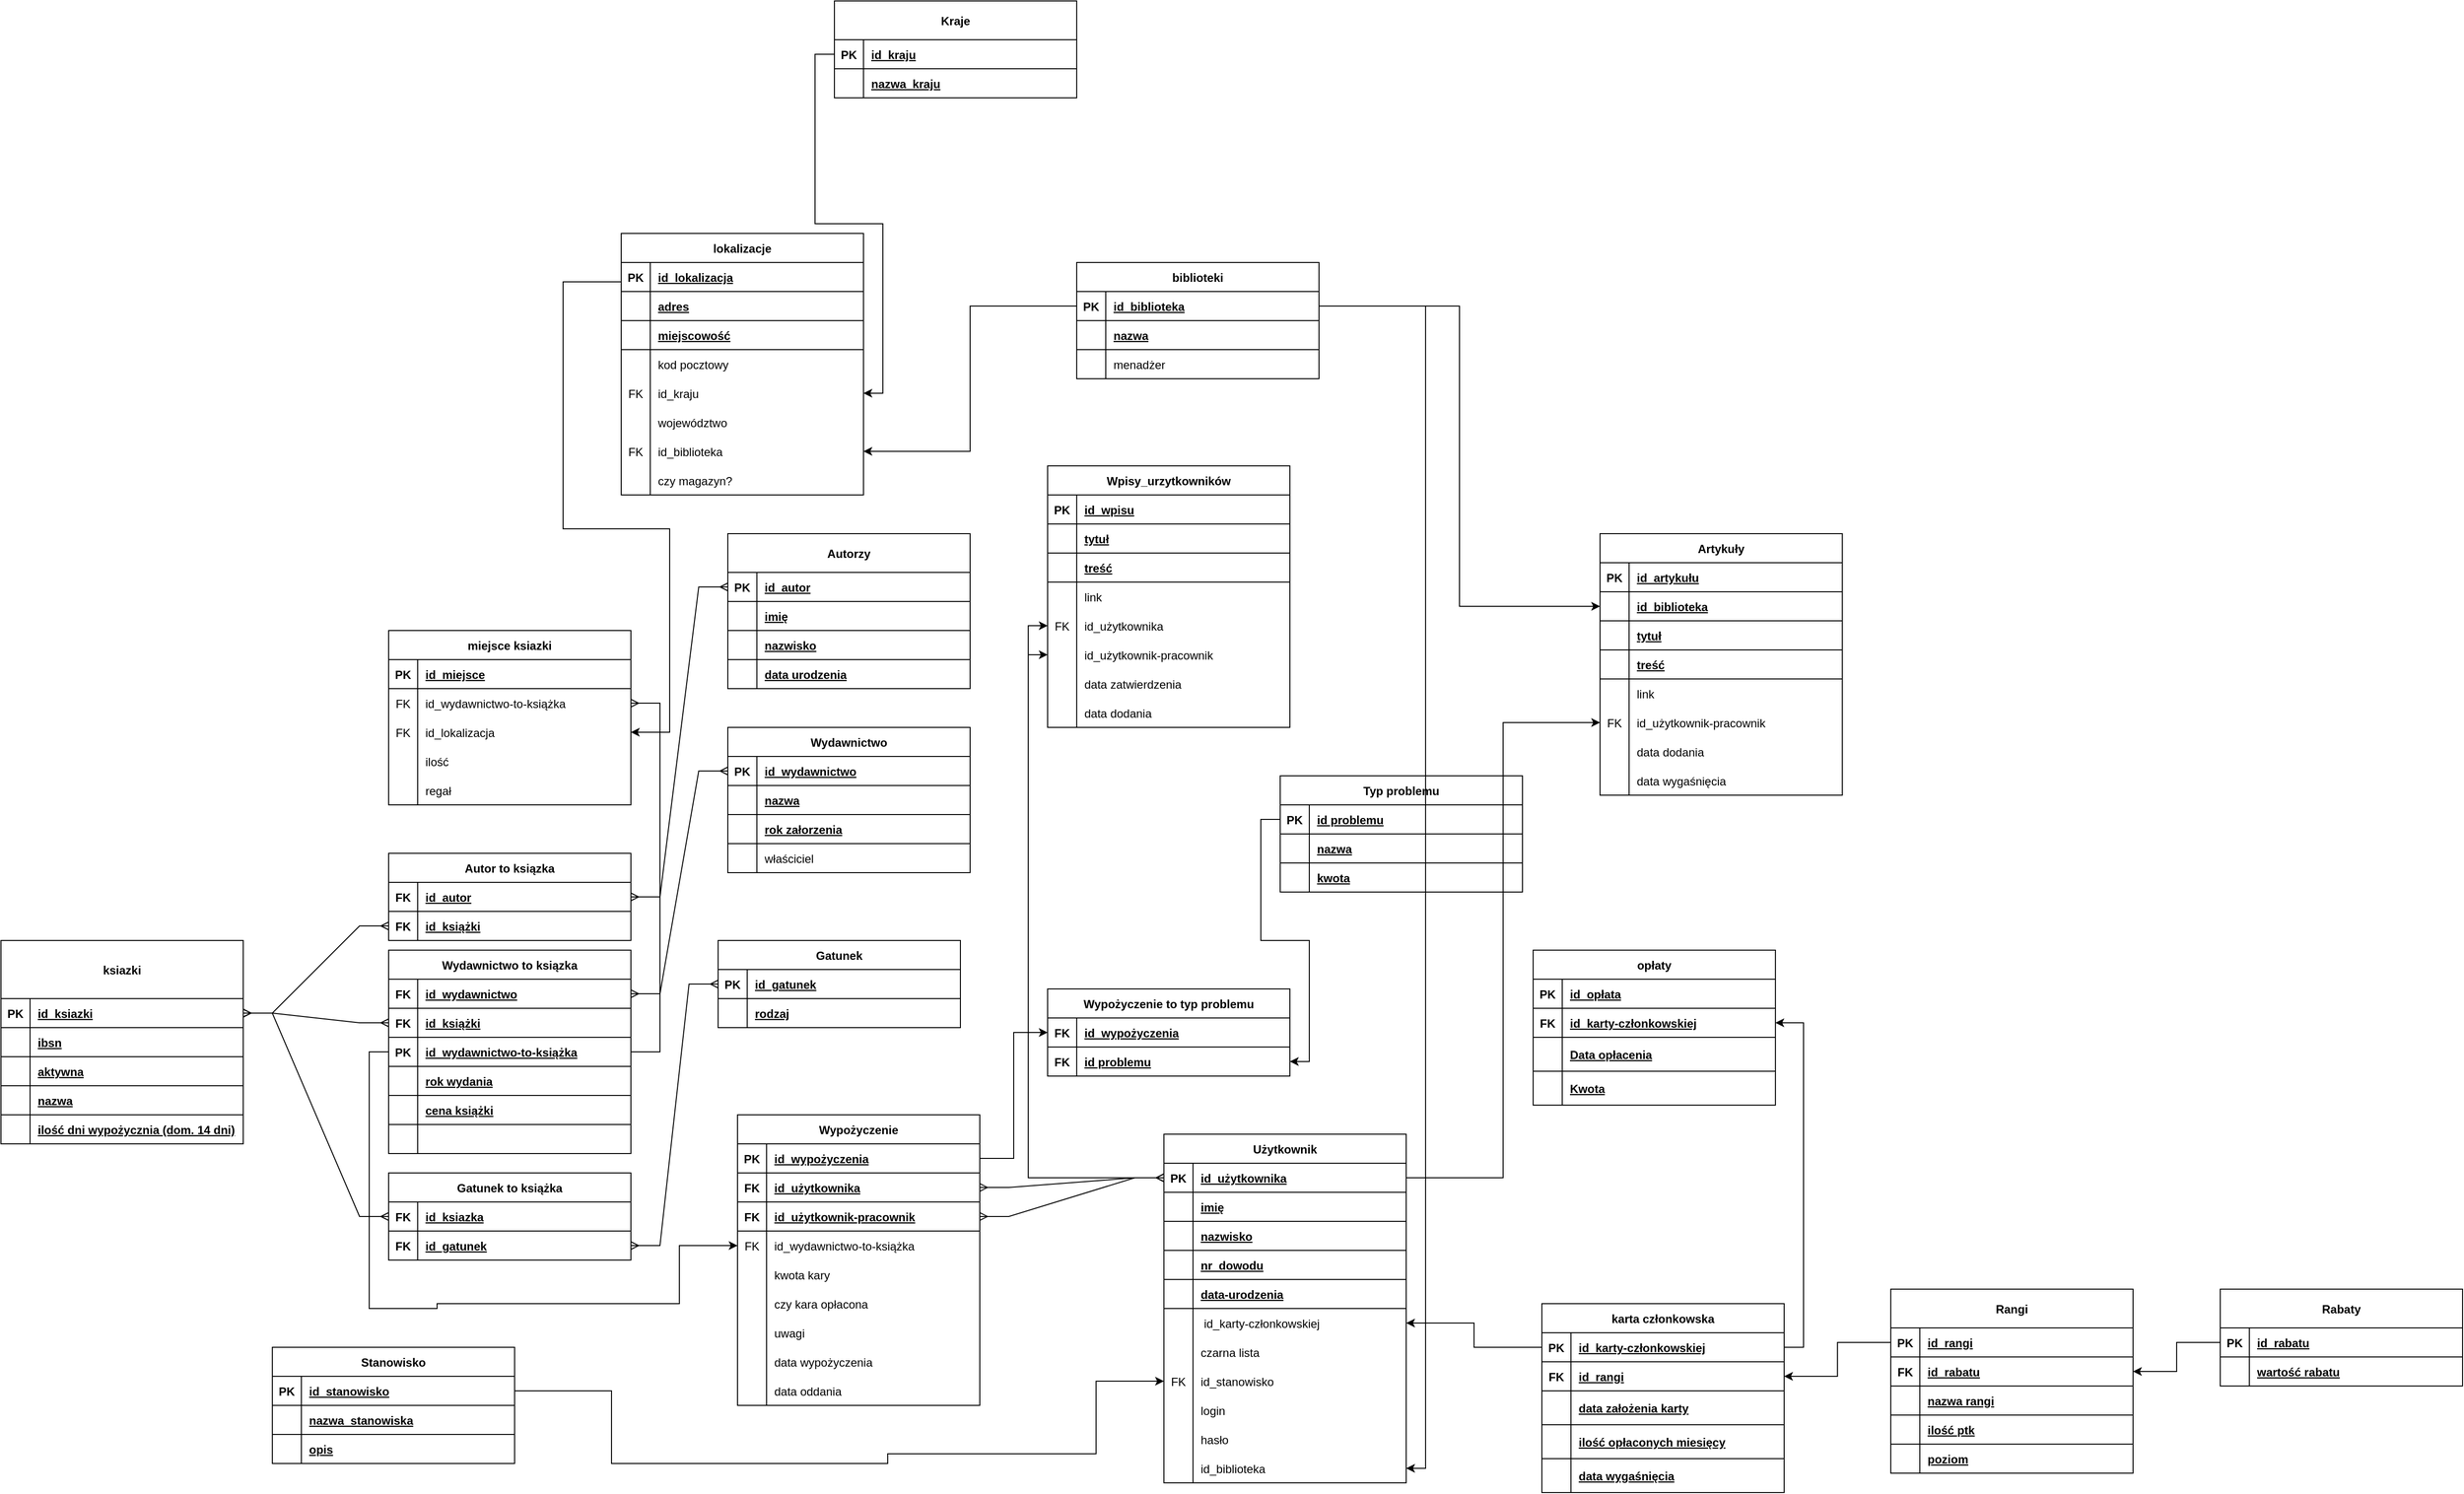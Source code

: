 <mxfile version="23.1.5" type="device">
  <diagram id="R2lEEEUBdFMjLlhIrx00" name="Page-1">
    <mxGraphModel dx="2284" dy="3036" grid="1" gridSize="10" guides="1" tooltips="1" connect="1" arrows="1" fold="1" page="1" pageScale="1" pageWidth="850" pageHeight="1100" background="none" math="0" shadow="0" extFonts="Permanent Marker^https://fonts.googleapis.com/css?family=Permanent+Marker">
      <root>
        <mxCell id="0" />
        <mxCell id="1" parent="0" />
        <mxCell id="C-vyLk0tnHw3VtMMgP7b-23" value="ksiazki" style="shape=table;startSize=60;container=1;collapsible=1;childLayout=tableLayout;fixedRows=1;rowLines=0;fontStyle=1;align=center;resizeLast=1;flipH=0;" parent="1" vertex="1">
          <mxGeometry x="-850" y="-610" width="250" height="210" as="geometry" />
        </mxCell>
        <mxCell id="oXQID6JlJc0ez6SrdyG5-144" style="shape=partialRectangle;collapsible=0;dropTarget=0;pointerEvents=0;fillColor=none;points=[[0,0.5],[1,0.5]];portConstraint=eastwest;top=0;left=0;right=0;bottom=1;" parent="C-vyLk0tnHw3VtMMgP7b-23" vertex="1">
          <mxGeometry y="60" width="250" height="30" as="geometry" />
        </mxCell>
        <mxCell id="oXQID6JlJc0ez6SrdyG5-145" value="PK" style="shape=partialRectangle;overflow=hidden;connectable=0;fillColor=none;top=0;left=0;bottom=0;right=0;fontStyle=1;" parent="oXQID6JlJc0ez6SrdyG5-144" vertex="1">
          <mxGeometry width="30" height="30" as="geometry">
            <mxRectangle width="30" height="30" as="alternateBounds" />
          </mxGeometry>
        </mxCell>
        <mxCell id="oXQID6JlJc0ez6SrdyG5-146" value="id_ksiazki" style="shape=partialRectangle;overflow=hidden;connectable=0;fillColor=none;top=0;left=0;bottom=0;right=0;align=left;spacingLeft=6;fontStyle=5;" parent="oXQID6JlJc0ez6SrdyG5-144" vertex="1">
          <mxGeometry x="30" width="220" height="30" as="geometry">
            <mxRectangle width="220" height="30" as="alternateBounds" />
          </mxGeometry>
        </mxCell>
        <mxCell id="Kd2KwUwSnUAw2qGXrxQw-92" style="shape=partialRectangle;collapsible=0;dropTarget=0;pointerEvents=0;fillColor=none;points=[[0,0.5],[1,0.5]];portConstraint=eastwest;top=0;left=0;right=0;bottom=1;" parent="C-vyLk0tnHw3VtMMgP7b-23" vertex="1">
          <mxGeometry y="90" width="250" height="30" as="geometry" />
        </mxCell>
        <mxCell id="Kd2KwUwSnUAw2qGXrxQw-93" style="shape=partialRectangle;overflow=hidden;connectable=0;fillColor=none;top=0;left=0;bottom=0;right=0;fontStyle=1;" parent="Kd2KwUwSnUAw2qGXrxQw-92" vertex="1">
          <mxGeometry width="30" height="30" as="geometry">
            <mxRectangle width="30" height="30" as="alternateBounds" />
          </mxGeometry>
        </mxCell>
        <mxCell id="Kd2KwUwSnUAw2qGXrxQw-94" value="ibsn" style="shape=partialRectangle;overflow=hidden;connectable=0;fillColor=none;top=0;left=0;bottom=0;right=0;align=left;spacingLeft=6;fontStyle=5;" parent="Kd2KwUwSnUAw2qGXrxQw-92" vertex="1">
          <mxGeometry x="30" width="220" height="30" as="geometry">
            <mxRectangle width="220" height="30" as="alternateBounds" />
          </mxGeometry>
        </mxCell>
        <mxCell id="C-vyLk0tnHw3VtMMgP7b-24" value="" style="shape=partialRectangle;collapsible=0;dropTarget=0;pointerEvents=0;fillColor=none;points=[[0,0.5],[1,0.5]];portConstraint=eastwest;top=0;left=0;right=0;bottom=1;" parent="C-vyLk0tnHw3VtMMgP7b-23" vertex="1">
          <mxGeometry y="120" width="250" height="30" as="geometry" />
        </mxCell>
        <mxCell id="C-vyLk0tnHw3VtMMgP7b-25" value="" style="shape=partialRectangle;overflow=hidden;connectable=0;fillColor=none;top=0;left=0;bottom=0;right=0;fontStyle=1;" parent="C-vyLk0tnHw3VtMMgP7b-24" vertex="1">
          <mxGeometry width="30" height="30" as="geometry">
            <mxRectangle width="30" height="30" as="alternateBounds" />
          </mxGeometry>
        </mxCell>
        <mxCell id="C-vyLk0tnHw3VtMMgP7b-26" value="aktywna" style="shape=partialRectangle;overflow=hidden;connectable=0;fillColor=none;top=0;left=0;bottom=0;right=0;align=left;spacingLeft=6;fontStyle=5;" parent="C-vyLk0tnHw3VtMMgP7b-24" vertex="1">
          <mxGeometry x="30" width="220" height="30" as="geometry">
            <mxRectangle width="220" height="30" as="alternateBounds" />
          </mxGeometry>
        </mxCell>
        <mxCell id="Kd2KwUwSnUAw2qGXrxQw-6" style="shape=partialRectangle;collapsible=0;dropTarget=0;pointerEvents=0;fillColor=none;points=[[0,0.5],[1,0.5]];portConstraint=eastwest;top=0;left=0;right=0;bottom=1;" parent="C-vyLk0tnHw3VtMMgP7b-23" vertex="1">
          <mxGeometry y="150" width="250" height="30" as="geometry" />
        </mxCell>
        <mxCell id="Kd2KwUwSnUAw2qGXrxQw-7" value="" style="shape=partialRectangle;overflow=hidden;connectable=0;fillColor=none;top=0;left=0;bottom=0;right=0;fontStyle=1;" parent="Kd2KwUwSnUAw2qGXrxQw-6" vertex="1">
          <mxGeometry width="30" height="30" as="geometry">
            <mxRectangle width="30" height="30" as="alternateBounds" />
          </mxGeometry>
        </mxCell>
        <mxCell id="Kd2KwUwSnUAw2qGXrxQw-8" value="nazwa" style="shape=partialRectangle;overflow=hidden;connectable=0;fillColor=none;top=0;left=0;bottom=0;right=0;align=left;spacingLeft=6;fontStyle=5;" parent="Kd2KwUwSnUAw2qGXrxQw-6" vertex="1">
          <mxGeometry x="30" width="220" height="30" as="geometry">
            <mxRectangle width="220" height="30" as="alternateBounds" />
          </mxGeometry>
        </mxCell>
        <mxCell id="zjwvpYF2nKSGA9l02bZn-48" style="shape=partialRectangle;collapsible=0;dropTarget=0;pointerEvents=0;fillColor=none;points=[[0,0.5],[1,0.5]];portConstraint=eastwest;top=0;left=0;right=0;bottom=1;" parent="C-vyLk0tnHw3VtMMgP7b-23" vertex="1">
          <mxGeometry y="180" width="250" height="30" as="geometry" />
        </mxCell>
        <mxCell id="zjwvpYF2nKSGA9l02bZn-49" style="shape=partialRectangle;overflow=hidden;connectable=0;fillColor=none;top=0;left=0;bottom=0;right=0;fontStyle=1;" parent="zjwvpYF2nKSGA9l02bZn-48" vertex="1">
          <mxGeometry width="30" height="30" as="geometry">
            <mxRectangle width="30" height="30" as="alternateBounds" />
          </mxGeometry>
        </mxCell>
        <mxCell id="zjwvpYF2nKSGA9l02bZn-50" value="ilość dni wypożycznia (dom. 14 dni)" style="shape=partialRectangle;overflow=hidden;connectable=0;fillColor=none;top=0;left=0;bottom=0;right=0;align=left;spacingLeft=6;fontStyle=5;" parent="zjwvpYF2nKSGA9l02bZn-48" vertex="1">
          <mxGeometry x="30" width="220" height="30" as="geometry">
            <mxRectangle width="220" height="30" as="alternateBounds" />
          </mxGeometry>
        </mxCell>
        <mxCell id="oXQID6JlJc0ez6SrdyG5-1" value="Autorzy" style="shape=table;startSize=40;container=1;collapsible=1;childLayout=tableLayout;fixedRows=1;rowLines=0;fontStyle=1;align=center;resizeLast=1;" parent="1" vertex="1">
          <mxGeometry x="-100" y="-1030" width="250" height="160" as="geometry" />
        </mxCell>
        <mxCell id="oXQID6JlJc0ez6SrdyG5-156" style="shape=partialRectangle;collapsible=0;dropTarget=0;pointerEvents=0;fillColor=none;points=[[0,0.5],[1,0.5]];portConstraint=eastwest;top=0;left=0;right=0;bottom=1;" parent="oXQID6JlJc0ez6SrdyG5-1" vertex="1">
          <mxGeometry y="40" width="250" height="30" as="geometry" />
        </mxCell>
        <mxCell id="oXQID6JlJc0ez6SrdyG5-157" value="PK" style="shape=partialRectangle;overflow=hidden;connectable=0;fillColor=none;top=0;left=0;bottom=0;right=0;fontStyle=1;" parent="oXQID6JlJc0ez6SrdyG5-156" vertex="1">
          <mxGeometry width="30" height="30" as="geometry">
            <mxRectangle width="30" height="30" as="alternateBounds" />
          </mxGeometry>
        </mxCell>
        <mxCell id="oXQID6JlJc0ez6SrdyG5-158" value="id_autor" style="shape=partialRectangle;overflow=hidden;connectable=0;fillColor=none;top=0;left=0;bottom=0;right=0;align=left;spacingLeft=6;fontStyle=5;" parent="oXQID6JlJc0ez6SrdyG5-156" vertex="1">
          <mxGeometry x="30" width="220" height="30" as="geometry">
            <mxRectangle width="220" height="30" as="alternateBounds" />
          </mxGeometry>
        </mxCell>
        <mxCell id="oXQID6JlJc0ez6SrdyG5-153" style="shape=partialRectangle;collapsible=0;dropTarget=0;pointerEvents=0;fillColor=none;points=[[0,0.5],[1,0.5]];portConstraint=eastwest;top=0;left=0;right=0;bottom=1;" parent="oXQID6JlJc0ez6SrdyG5-1" vertex="1">
          <mxGeometry y="70" width="250" height="30" as="geometry" />
        </mxCell>
        <mxCell id="oXQID6JlJc0ez6SrdyG5-154" style="shape=partialRectangle;overflow=hidden;connectable=0;fillColor=none;top=0;left=0;bottom=0;right=0;fontStyle=1;" parent="oXQID6JlJc0ez6SrdyG5-153" vertex="1">
          <mxGeometry width="30" height="30" as="geometry">
            <mxRectangle width="30" height="30" as="alternateBounds" />
          </mxGeometry>
        </mxCell>
        <mxCell id="oXQID6JlJc0ez6SrdyG5-155" value="imię" style="shape=partialRectangle;overflow=hidden;connectable=0;fillColor=none;top=0;left=0;bottom=0;right=0;align=left;spacingLeft=6;fontStyle=5;" parent="oXQID6JlJc0ez6SrdyG5-153" vertex="1">
          <mxGeometry x="30" width="220" height="30" as="geometry">
            <mxRectangle width="220" height="30" as="alternateBounds" />
          </mxGeometry>
        </mxCell>
        <mxCell id="oXQID6JlJc0ez6SrdyG5-150" style="shape=partialRectangle;collapsible=0;dropTarget=0;pointerEvents=0;fillColor=none;points=[[0,0.5],[1,0.5]];portConstraint=eastwest;top=0;left=0;right=0;bottom=1;" parent="oXQID6JlJc0ez6SrdyG5-1" vertex="1">
          <mxGeometry y="100" width="250" height="30" as="geometry" />
        </mxCell>
        <mxCell id="oXQID6JlJc0ez6SrdyG5-151" style="shape=partialRectangle;overflow=hidden;connectable=0;fillColor=none;top=0;left=0;bottom=0;right=0;fontStyle=1;" parent="oXQID6JlJc0ez6SrdyG5-150" vertex="1">
          <mxGeometry width="30" height="30" as="geometry">
            <mxRectangle width="30" height="30" as="alternateBounds" />
          </mxGeometry>
        </mxCell>
        <mxCell id="oXQID6JlJc0ez6SrdyG5-152" value="nazwisko" style="shape=partialRectangle;overflow=hidden;connectable=0;fillColor=none;top=0;left=0;bottom=0;right=0;align=left;spacingLeft=6;fontStyle=5;" parent="oXQID6JlJc0ez6SrdyG5-150" vertex="1">
          <mxGeometry x="30" width="220" height="30" as="geometry">
            <mxRectangle width="220" height="30" as="alternateBounds" />
          </mxGeometry>
        </mxCell>
        <mxCell id="oXQID6JlJc0ez6SrdyG5-2" value="" style="shape=partialRectangle;collapsible=0;dropTarget=0;pointerEvents=0;fillColor=none;points=[[0,0.5],[1,0.5]];portConstraint=eastwest;top=0;left=0;right=0;bottom=1;" parent="oXQID6JlJc0ez6SrdyG5-1" vertex="1">
          <mxGeometry y="130" width="250" height="30" as="geometry" />
        </mxCell>
        <mxCell id="oXQID6JlJc0ez6SrdyG5-3" value="" style="shape=partialRectangle;overflow=hidden;connectable=0;fillColor=none;top=0;left=0;bottom=0;right=0;fontStyle=1;" parent="oXQID6JlJc0ez6SrdyG5-2" vertex="1">
          <mxGeometry width="30" height="30" as="geometry">
            <mxRectangle width="30" height="30" as="alternateBounds" />
          </mxGeometry>
        </mxCell>
        <mxCell id="oXQID6JlJc0ez6SrdyG5-4" value="data urodzenia" style="shape=partialRectangle;overflow=hidden;connectable=0;fillColor=none;top=0;left=0;bottom=0;right=0;align=left;spacingLeft=6;fontStyle=5;" parent="oXQID6JlJc0ez6SrdyG5-2" vertex="1">
          <mxGeometry x="30" width="220" height="30" as="geometry">
            <mxRectangle width="220" height="30" as="alternateBounds" />
          </mxGeometry>
        </mxCell>
        <mxCell id="oXQID6JlJc0ez6SrdyG5-18" value="Wydawnictwo" style="shape=table;startSize=30;container=1;collapsible=1;childLayout=tableLayout;fixedRows=1;rowLines=0;fontStyle=1;align=center;resizeLast=1;" parent="1" vertex="1">
          <mxGeometry x="-100" y="-830" width="250" height="150" as="geometry" />
        </mxCell>
        <mxCell id="oXQID6JlJc0ez6SrdyG5-165" style="shape=partialRectangle;collapsible=0;dropTarget=0;pointerEvents=0;fillColor=none;points=[[0,0.5],[1,0.5]];portConstraint=eastwest;top=0;left=0;right=0;bottom=1;" parent="oXQID6JlJc0ez6SrdyG5-18" vertex="1">
          <mxGeometry y="30" width="250" height="30" as="geometry" />
        </mxCell>
        <mxCell id="oXQID6JlJc0ez6SrdyG5-166" value="PK" style="shape=partialRectangle;overflow=hidden;connectable=0;fillColor=none;top=0;left=0;bottom=0;right=0;fontStyle=1;" parent="oXQID6JlJc0ez6SrdyG5-165" vertex="1">
          <mxGeometry width="30" height="30" as="geometry">
            <mxRectangle width="30" height="30" as="alternateBounds" />
          </mxGeometry>
        </mxCell>
        <mxCell id="oXQID6JlJc0ez6SrdyG5-167" value="id_wydawnictwo" style="shape=partialRectangle;overflow=hidden;connectable=0;fillColor=none;top=0;left=0;bottom=0;right=0;align=left;spacingLeft=6;fontStyle=5;" parent="oXQID6JlJc0ez6SrdyG5-165" vertex="1">
          <mxGeometry x="30" width="220" height="30" as="geometry">
            <mxRectangle width="220" height="30" as="alternateBounds" />
          </mxGeometry>
        </mxCell>
        <mxCell id="oXQID6JlJc0ez6SrdyG5-162" style="shape=partialRectangle;collapsible=0;dropTarget=0;pointerEvents=0;fillColor=none;points=[[0,0.5],[1,0.5]];portConstraint=eastwest;top=0;left=0;right=0;bottom=1;" parent="oXQID6JlJc0ez6SrdyG5-18" vertex="1">
          <mxGeometry y="60" width="250" height="30" as="geometry" />
        </mxCell>
        <mxCell id="oXQID6JlJc0ez6SrdyG5-163" style="shape=partialRectangle;overflow=hidden;connectable=0;fillColor=none;top=0;left=0;bottom=0;right=0;fontStyle=1;" parent="oXQID6JlJc0ez6SrdyG5-162" vertex="1">
          <mxGeometry width="30" height="30" as="geometry">
            <mxRectangle width="30" height="30" as="alternateBounds" />
          </mxGeometry>
        </mxCell>
        <mxCell id="oXQID6JlJc0ez6SrdyG5-164" value="nazwa" style="shape=partialRectangle;overflow=hidden;connectable=0;fillColor=none;top=0;left=0;bottom=0;right=0;align=left;spacingLeft=6;fontStyle=5;" parent="oXQID6JlJc0ez6SrdyG5-162" vertex="1">
          <mxGeometry x="30" width="220" height="30" as="geometry">
            <mxRectangle width="220" height="30" as="alternateBounds" />
          </mxGeometry>
        </mxCell>
        <mxCell id="oXQID6JlJc0ez6SrdyG5-19" value="" style="shape=partialRectangle;collapsible=0;dropTarget=0;pointerEvents=0;fillColor=none;points=[[0,0.5],[1,0.5]];portConstraint=eastwest;top=0;left=0;right=0;bottom=1;" parent="oXQID6JlJc0ez6SrdyG5-18" vertex="1">
          <mxGeometry y="90" width="250" height="30" as="geometry" />
        </mxCell>
        <mxCell id="oXQID6JlJc0ez6SrdyG5-20" value="" style="shape=partialRectangle;overflow=hidden;connectable=0;fillColor=none;top=0;left=0;bottom=0;right=0;fontStyle=1;" parent="oXQID6JlJc0ez6SrdyG5-19" vertex="1">
          <mxGeometry width="30" height="30" as="geometry">
            <mxRectangle width="30" height="30" as="alternateBounds" />
          </mxGeometry>
        </mxCell>
        <mxCell id="oXQID6JlJc0ez6SrdyG5-21" value="rok załorzenia" style="shape=partialRectangle;overflow=hidden;connectable=0;fillColor=none;top=0;left=0;bottom=0;right=0;align=left;spacingLeft=6;fontStyle=5;" parent="oXQID6JlJc0ez6SrdyG5-19" vertex="1">
          <mxGeometry x="30" width="220" height="30" as="geometry">
            <mxRectangle width="220" height="30" as="alternateBounds" />
          </mxGeometry>
        </mxCell>
        <mxCell id="oXQID6JlJc0ez6SrdyG5-22" value="" style="shape=partialRectangle;collapsible=0;dropTarget=0;pointerEvents=0;fillColor=none;points=[[0,0.5],[1,0.5]];portConstraint=eastwest;top=0;left=0;right=0;bottom=0;" parent="oXQID6JlJc0ez6SrdyG5-18" vertex="1">
          <mxGeometry y="120" width="250" height="30" as="geometry" />
        </mxCell>
        <mxCell id="oXQID6JlJc0ez6SrdyG5-23" value="" style="shape=partialRectangle;overflow=hidden;connectable=0;fillColor=none;top=0;left=0;bottom=0;right=0;" parent="oXQID6JlJc0ez6SrdyG5-22" vertex="1">
          <mxGeometry width="30" height="30" as="geometry">
            <mxRectangle width="30" height="30" as="alternateBounds" />
          </mxGeometry>
        </mxCell>
        <mxCell id="oXQID6JlJc0ez6SrdyG5-24" value="właściciel" style="shape=partialRectangle;overflow=hidden;connectable=0;fillColor=none;top=0;left=0;bottom=0;right=0;align=left;spacingLeft=6;" parent="oXQID6JlJc0ez6SrdyG5-22" vertex="1">
          <mxGeometry x="30" width="220" height="30" as="geometry">
            <mxRectangle width="220" height="30" as="alternateBounds" />
          </mxGeometry>
        </mxCell>
        <mxCell id="oXQID6JlJc0ez6SrdyG5-87" value="" style="edgeStyle=orthogonalEdgeStyle;rounded=0;orthogonalLoop=1;jettySize=auto;html=1;entryX=1.011;entryY=0.547;entryDx=0;entryDy=0;entryPerimeter=0;" parent="1" source="oXQID6JlJc0ez6SrdyG5-19" edge="1">
          <mxGeometry relative="1" as="geometry" />
        </mxCell>
        <mxCell id="oXQID6JlJc0ez6SrdyG5-182" value="Autor to ksiązka" style="shape=table;startSize=30;container=1;collapsible=1;childLayout=tableLayout;fixedRows=1;rowLines=0;fontStyle=1;align=center;resizeLast=1;" parent="1" vertex="1">
          <mxGeometry x="-450" y="-700" width="250" height="90" as="geometry" />
        </mxCell>
        <mxCell id="oXQID6JlJc0ez6SrdyG5-183" style="shape=partialRectangle;collapsible=0;dropTarget=0;pointerEvents=0;fillColor=none;points=[[0,0.5],[1,0.5]];portConstraint=eastwest;top=0;left=0;right=0;bottom=1;" parent="oXQID6JlJc0ez6SrdyG5-182" vertex="1">
          <mxGeometry y="30" width="250" height="30" as="geometry" />
        </mxCell>
        <mxCell id="oXQID6JlJc0ez6SrdyG5-184" value="FK" style="shape=partialRectangle;overflow=hidden;connectable=0;fillColor=none;top=0;left=0;bottom=0;right=0;fontStyle=1;" parent="oXQID6JlJc0ez6SrdyG5-183" vertex="1">
          <mxGeometry width="30" height="30" as="geometry">
            <mxRectangle width="30" height="30" as="alternateBounds" />
          </mxGeometry>
        </mxCell>
        <mxCell id="oXQID6JlJc0ez6SrdyG5-185" value="id_autor" style="shape=partialRectangle;overflow=hidden;connectable=0;fillColor=none;top=0;left=0;bottom=0;right=0;align=left;spacingLeft=6;fontStyle=5;" parent="oXQID6JlJc0ez6SrdyG5-183" vertex="1">
          <mxGeometry x="30" width="220" height="30" as="geometry">
            <mxRectangle width="220" height="30" as="alternateBounds" />
          </mxGeometry>
        </mxCell>
        <mxCell id="oXQID6JlJc0ez6SrdyG5-186" style="shape=partialRectangle;collapsible=0;dropTarget=0;pointerEvents=0;fillColor=none;points=[[0,0.5],[1,0.5]];portConstraint=eastwest;top=0;left=0;right=0;bottom=1;" parent="oXQID6JlJc0ez6SrdyG5-182" vertex="1">
          <mxGeometry y="60" width="250" height="30" as="geometry" />
        </mxCell>
        <mxCell id="oXQID6JlJc0ez6SrdyG5-187" value="FK" style="shape=partialRectangle;overflow=hidden;connectable=0;fillColor=none;top=0;left=0;bottom=0;right=0;fontStyle=1;" parent="oXQID6JlJc0ez6SrdyG5-186" vertex="1">
          <mxGeometry width="30" height="30" as="geometry">
            <mxRectangle width="30" height="30" as="alternateBounds" />
          </mxGeometry>
        </mxCell>
        <mxCell id="oXQID6JlJc0ez6SrdyG5-188" value="id_książki" style="shape=partialRectangle;overflow=hidden;connectable=0;fillColor=none;top=0;left=0;bottom=0;right=0;align=left;spacingLeft=6;fontStyle=5;" parent="oXQID6JlJc0ez6SrdyG5-186" vertex="1">
          <mxGeometry x="30" width="220" height="30" as="geometry">
            <mxRectangle width="220" height="30" as="alternateBounds" />
          </mxGeometry>
        </mxCell>
        <mxCell id="tqwwJvEvwjewHMKWZLb9-7" value="Wydawnictwo to ksiązka" style="shape=table;startSize=30;container=1;collapsible=1;childLayout=tableLayout;fixedRows=1;rowLines=0;fontStyle=1;align=center;resizeLast=1;" parent="1" vertex="1">
          <mxGeometry x="-450" y="-600" width="250" height="210" as="geometry" />
        </mxCell>
        <mxCell id="tqwwJvEvwjewHMKWZLb9-8" style="shape=partialRectangle;collapsible=0;dropTarget=0;pointerEvents=0;fillColor=none;points=[[0,0.5],[1,0.5]];portConstraint=eastwest;top=0;left=0;right=0;bottom=1;" parent="tqwwJvEvwjewHMKWZLb9-7" vertex="1">
          <mxGeometry y="30" width="250" height="30" as="geometry" />
        </mxCell>
        <mxCell id="tqwwJvEvwjewHMKWZLb9-9" value="FK" style="shape=partialRectangle;overflow=hidden;connectable=0;fillColor=none;top=0;left=0;bottom=0;right=0;fontStyle=1;" parent="tqwwJvEvwjewHMKWZLb9-8" vertex="1">
          <mxGeometry width="30" height="30" as="geometry">
            <mxRectangle width="30" height="30" as="alternateBounds" />
          </mxGeometry>
        </mxCell>
        <mxCell id="tqwwJvEvwjewHMKWZLb9-10" value="id_wydawnictwo" style="shape=partialRectangle;overflow=hidden;connectable=0;fillColor=none;top=0;left=0;bottom=0;right=0;align=left;spacingLeft=6;fontStyle=5;" parent="tqwwJvEvwjewHMKWZLb9-8" vertex="1">
          <mxGeometry x="30" width="220" height="30" as="geometry">
            <mxRectangle width="220" height="30" as="alternateBounds" />
          </mxGeometry>
        </mxCell>
        <mxCell id="tqwwJvEvwjewHMKWZLb9-11" style="shape=partialRectangle;collapsible=0;dropTarget=0;pointerEvents=0;fillColor=none;points=[[0,0.5],[1,0.5]];portConstraint=eastwest;top=0;left=0;right=0;bottom=1;" parent="tqwwJvEvwjewHMKWZLb9-7" vertex="1">
          <mxGeometry y="60" width="250" height="30" as="geometry" />
        </mxCell>
        <mxCell id="tqwwJvEvwjewHMKWZLb9-12" value="FK" style="shape=partialRectangle;overflow=hidden;connectable=0;fillColor=none;top=0;left=0;bottom=0;right=0;fontStyle=1;" parent="tqwwJvEvwjewHMKWZLb9-11" vertex="1">
          <mxGeometry width="30" height="30" as="geometry">
            <mxRectangle width="30" height="30" as="alternateBounds" />
          </mxGeometry>
        </mxCell>
        <mxCell id="tqwwJvEvwjewHMKWZLb9-13" value="id_książki" style="shape=partialRectangle;overflow=hidden;connectable=0;fillColor=none;top=0;left=0;bottom=0;right=0;align=left;spacingLeft=6;fontStyle=5;" parent="tqwwJvEvwjewHMKWZLb9-11" vertex="1">
          <mxGeometry x="30" width="220" height="30" as="geometry">
            <mxRectangle width="220" height="30" as="alternateBounds" />
          </mxGeometry>
        </mxCell>
        <mxCell id="zjwvpYF2nKSGA9l02bZn-1" style="shape=partialRectangle;collapsible=0;dropTarget=0;pointerEvents=0;fillColor=none;points=[[0,0.5],[1,0.5]];portConstraint=eastwest;top=0;left=0;right=0;bottom=1;" parent="tqwwJvEvwjewHMKWZLb9-7" vertex="1">
          <mxGeometry y="90" width="250" height="30" as="geometry" />
        </mxCell>
        <mxCell id="zjwvpYF2nKSGA9l02bZn-2" value="PK" style="shape=partialRectangle;overflow=hidden;connectable=0;fillColor=none;top=0;left=0;bottom=0;right=0;fontStyle=1;" parent="zjwvpYF2nKSGA9l02bZn-1" vertex="1">
          <mxGeometry width="30" height="30" as="geometry">
            <mxRectangle width="30" height="30" as="alternateBounds" />
          </mxGeometry>
        </mxCell>
        <mxCell id="zjwvpYF2nKSGA9l02bZn-3" value="id_wydawnictwo-to-książka" style="shape=partialRectangle;overflow=hidden;connectable=0;fillColor=none;top=0;left=0;bottom=0;right=0;align=left;spacingLeft=6;fontStyle=5;" parent="zjwvpYF2nKSGA9l02bZn-1" vertex="1">
          <mxGeometry x="30" width="220" height="30" as="geometry">
            <mxRectangle width="220" height="30" as="alternateBounds" />
          </mxGeometry>
        </mxCell>
        <mxCell id="zjwvpYF2nKSGA9l02bZn-4" style="shape=partialRectangle;collapsible=0;dropTarget=0;pointerEvents=0;fillColor=none;points=[[0,0.5],[1,0.5]];portConstraint=eastwest;top=0;left=0;right=0;bottom=1;" parent="tqwwJvEvwjewHMKWZLb9-7" vertex="1">
          <mxGeometry y="120" width="250" height="30" as="geometry" />
        </mxCell>
        <mxCell id="zjwvpYF2nKSGA9l02bZn-5" style="shape=partialRectangle;overflow=hidden;connectable=0;fillColor=none;top=0;left=0;bottom=0;right=0;fontStyle=1;" parent="zjwvpYF2nKSGA9l02bZn-4" vertex="1">
          <mxGeometry width="30" height="30" as="geometry">
            <mxRectangle width="30" height="30" as="alternateBounds" />
          </mxGeometry>
        </mxCell>
        <mxCell id="zjwvpYF2nKSGA9l02bZn-6" value="rok wydania" style="shape=partialRectangle;overflow=hidden;connectable=0;fillColor=none;top=0;left=0;bottom=0;right=0;align=left;spacingLeft=6;fontStyle=5;" parent="zjwvpYF2nKSGA9l02bZn-4" vertex="1">
          <mxGeometry x="30" width="220" height="30" as="geometry">
            <mxRectangle width="220" height="30" as="alternateBounds" />
          </mxGeometry>
        </mxCell>
        <mxCell id="zjwvpYF2nKSGA9l02bZn-8" style="shape=partialRectangle;collapsible=0;dropTarget=0;pointerEvents=0;fillColor=none;points=[[0,0.5],[1,0.5]];portConstraint=eastwest;top=0;left=0;right=0;bottom=1;" parent="tqwwJvEvwjewHMKWZLb9-7" vertex="1">
          <mxGeometry y="150" width="250" height="30" as="geometry" />
        </mxCell>
        <mxCell id="zjwvpYF2nKSGA9l02bZn-9" style="shape=partialRectangle;overflow=hidden;connectable=0;fillColor=none;top=0;left=0;bottom=0;right=0;fontStyle=1;" parent="zjwvpYF2nKSGA9l02bZn-8" vertex="1">
          <mxGeometry width="30" height="30" as="geometry">
            <mxRectangle width="30" height="30" as="alternateBounds" />
          </mxGeometry>
        </mxCell>
        <mxCell id="zjwvpYF2nKSGA9l02bZn-10" value="cena książki" style="shape=partialRectangle;overflow=hidden;connectable=0;fillColor=none;top=0;left=0;bottom=0;right=0;align=left;spacingLeft=6;fontStyle=5;" parent="zjwvpYF2nKSGA9l02bZn-8" vertex="1">
          <mxGeometry x="30" width="220" height="30" as="geometry">
            <mxRectangle width="220" height="30" as="alternateBounds" />
          </mxGeometry>
        </mxCell>
        <mxCell id="zjwvpYF2nKSGA9l02bZn-11" style="shape=partialRectangle;collapsible=0;dropTarget=0;pointerEvents=0;fillColor=none;points=[[0,0.5],[1,0.5]];portConstraint=eastwest;top=0;left=0;right=0;bottom=1;" parent="tqwwJvEvwjewHMKWZLb9-7" vertex="1">
          <mxGeometry y="180" width="250" height="30" as="geometry" />
        </mxCell>
        <mxCell id="zjwvpYF2nKSGA9l02bZn-12" style="shape=partialRectangle;overflow=hidden;connectable=0;fillColor=none;top=0;left=0;bottom=0;right=0;fontStyle=1;" parent="zjwvpYF2nKSGA9l02bZn-11" vertex="1">
          <mxGeometry width="30" height="30" as="geometry">
            <mxRectangle width="30" height="30" as="alternateBounds" />
          </mxGeometry>
        </mxCell>
        <mxCell id="zjwvpYF2nKSGA9l02bZn-13" style="shape=partialRectangle;overflow=hidden;connectable=0;fillColor=none;top=0;left=0;bottom=0;right=0;align=left;spacingLeft=6;fontStyle=5;" parent="zjwvpYF2nKSGA9l02bZn-11" vertex="1">
          <mxGeometry x="30" width="220" height="30" as="geometry">
            <mxRectangle width="220" height="30" as="alternateBounds" />
          </mxGeometry>
        </mxCell>
        <mxCell id="bBVZobaaoDV3354W2KbN-1" value="lokalizacje" style="shape=table;startSize=30;container=1;collapsible=1;childLayout=tableLayout;fixedRows=1;rowLines=0;fontStyle=1;align=center;resizeLast=1;" parent="1" vertex="1">
          <mxGeometry x="-210" y="-1340" width="250" height="270" as="geometry" />
        </mxCell>
        <mxCell id="bBVZobaaoDV3354W2KbN-2" style="shape=partialRectangle;collapsible=0;dropTarget=0;pointerEvents=0;fillColor=none;points=[[0,0.5],[1,0.5]];portConstraint=eastwest;top=0;left=0;right=0;bottom=1;" parent="bBVZobaaoDV3354W2KbN-1" vertex="1">
          <mxGeometry y="30" width="250" height="30" as="geometry" />
        </mxCell>
        <mxCell id="bBVZobaaoDV3354W2KbN-3" value="PK" style="shape=partialRectangle;overflow=hidden;connectable=0;fillColor=none;top=0;left=0;bottom=0;right=0;fontStyle=1;" parent="bBVZobaaoDV3354W2KbN-2" vertex="1">
          <mxGeometry width="30" height="30" as="geometry">
            <mxRectangle width="30" height="30" as="alternateBounds" />
          </mxGeometry>
        </mxCell>
        <mxCell id="bBVZobaaoDV3354W2KbN-4" value="id_lokalizacja" style="shape=partialRectangle;overflow=hidden;connectable=0;fillColor=none;top=0;left=0;bottom=0;right=0;align=left;spacingLeft=6;fontStyle=5;" parent="bBVZobaaoDV3354W2KbN-2" vertex="1">
          <mxGeometry x="30" width="220" height="30" as="geometry">
            <mxRectangle width="220" height="30" as="alternateBounds" />
          </mxGeometry>
        </mxCell>
        <mxCell id="bBVZobaaoDV3354W2KbN-5" style="shape=partialRectangle;collapsible=0;dropTarget=0;pointerEvents=0;fillColor=none;points=[[0,0.5],[1,0.5]];portConstraint=eastwest;top=0;left=0;right=0;bottom=1;" parent="bBVZobaaoDV3354W2KbN-1" vertex="1">
          <mxGeometry y="60" width="250" height="30" as="geometry" />
        </mxCell>
        <mxCell id="bBVZobaaoDV3354W2KbN-6" style="shape=partialRectangle;overflow=hidden;connectable=0;fillColor=none;top=0;left=0;bottom=0;right=0;fontStyle=1;" parent="bBVZobaaoDV3354W2KbN-5" vertex="1">
          <mxGeometry width="30" height="30" as="geometry">
            <mxRectangle width="30" height="30" as="alternateBounds" />
          </mxGeometry>
        </mxCell>
        <mxCell id="bBVZobaaoDV3354W2KbN-7" value="adres" style="shape=partialRectangle;overflow=hidden;connectable=0;fillColor=none;top=0;left=0;bottom=0;right=0;align=left;spacingLeft=6;fontStyle=5;" parent="bBVZobaaoDV3354W2KbN-5" vertex="1">
          <mxGeometry x="30" width="220" height="30" as="geometry">
            <mxRectangle width="220" height="30" as="alternateBounds" />
          </mxGeometry>
        </mxCell>
        <mxCell id="bBVZobaaoDV3354W2KbN-8" value="" style="shape=partialRectangle;collapsible=0;dropTarget=0;pointerEvents=0;fillColor=none;points=[[0,0.5],[1,0.5]];portConstraint=eastwest;top=0;left=0;right=0;bottom=1;" parent="bBVZobaaoDV3354W2KbN-1" vertex="1">
          <mxGeometry y="90" width="250" height="30" as="geometry" />
        </mxCell>
        <mxCell id="bBVZobaaoDV3354W2KbN-9" value="" style="shape=partialRectangle;overflow=hidden;connectable=0;fillColor=none;top=0;left=0;bottom=0;right=0;fontStyle=1;" parent="bBVZobaaoDV3354W2KbN-8" vertex="1">
          <mxGeometry width="30" height="30" as="geometry">
            <mxRectangle width="30" height="30" as="alternateBounds" />
          </mxGeometry>
        </mxCell>
        <mxCell id="bBVZobaaoDV3354W2KbN-10" value="miejscowość" style="shape=partialRectangle;overflow=hidden;connectable=0;fillColor=none;top=0;left=0;bottom=0;right=0;align=left;spacingLeft=6;fontStyle=5;" parent="bBVZobaaoDV3354W2KbN-8" vertex="1">
          <mxGeometry x="30" width="220" height="30" as="geometry">
            <mxRectangle width="220" height="30" as="alternateBounds" />
          </mxGeometry>
        </mxCell>
        <mxCell id="bBVZobaaoDV3354W2KbN-11" value="" style="shape=partialRectangle;collapsible=0;dropTarget=0;pointerEvents=0;fillColor=none;points=[[0,0.5],[1,0.5]];portConstraint=eastwest;top=0;left=0;right=0;bottom=0;" parent="bBVZobaaoDV3354W2KbN-1" vertex="1">
          <mxGeometry y="120" width="250" height="30" as="geometry" />
        </mxCell>
        <mxCell id="bBVZobaaoDV3354W2KbN-12" value="" style="shape=partialRectangle;overflow=hidden;connectable=0;fillColor=none;top=0;left=0;bottom=0;right=0;" parent="bBVZobaaoDV3354W2KbN-11" vertex="1">
          <mxGeometry width="30" height="30" as="geometry">
            <mxRectangle width="30" height="30" as="alternateBounds" />
          </mxGeometry>
        </mxCell>
        <mxCell id="bBVZobaaoDV3354W2KbN-13" value="kod pocztowy" style="shape=partialRectangle;overflow=hidden;connectable=0;fillColor=none;top=0;left=0;bottom=0;right=0;align=left;spacingLeft=6;" parent="bBVZobaaoDV3354W2KbN-11" vertex="1">
          <mxGeometry x="30" width="220" height="30" as="geometry">
            <mxRectangle width="220" height="30" as="alternateBounds" />
          </mxGeometry>
        </mxCell>
        <mxCell id="zjwvpYF2nKSGA9l02bZn-229" style="shape=partialRectangle;collapsible=0;dropTarget=0;pointerEvents=0;fillColor=none;points=[[0,0.5],[1,0.5]];portConstraint=eastwest;top=0;left=0;right=0;bottom=0;" parent="bBVZobaaoDV3354W2KbN-1" vertex="1">
          <mxGeometry y="150" width="250" height="30" as="geometry" />
        </mxCell>
        <mxCell id="zjwvpYF2nKSGA9l02bZn-230" value="FK" style="shape=partialRectangle;overflow=hidden;connectable=0;fillColor=none;top=0;left=0;bottom=0;right=0;" parent="zjwvpYF2nKSGA9l02bZn-229" vertex="1">
          <mxGeometry width="30" height="30" as="geometry">
            <mxRectangle width="30" height="30" as="alternateBounds" />
          </mxGeometry>
        </mxCell>
        <mxCell id="zjwvpYF2nKSGA9l02bZn-231" value="id_kraju" style="shape=partialRectangle;overflow=hidden;connectable=0;fillColor=none;top=0;left=0;bottom=0;right=0;align=left;spacingLeft=6;" parent="zjwvpYF2nKSGA9l02bZn-229" vertex="1">
          <mxGeometry x="30" width="220" height="30" as="geometry">
            <mxRectangle width="220" height="30" as="alternateBounds" />
          </mxGeometry>
        </mxCell>
        <mxCell id="DZg-5C0uE0kTSk13s5Nf-1" style="shape=partialRectangle;collapsible=0;dropTarget=0;pointerEvents=0;fillColor=none;points=[[0,0.5],[1,0.5]];portConstraint=eastwest;top=0;left=0;right=0;bottom=0;" parent="bBVZobaaoDV3354W2KbN-1" vertex="1">
          <mxGeometry y="180" width="250" height="30" as="geometry" />
        </mxCell>
        <mxCell id="DZg-5C0uE0kTSk13s5Nf-2" style="shape=partialRectangle;overflow=hidden;connectable=0;fillColor=none;top=0;left=0;bottom=0;right=0;" parent="DZg-5C0uE0kTSk13s5Nf-1" vertex="1">
          <mxGeometry width="30" height="30" as="geometry">
            <mxRectangle width="30" height="30" as="alternateBounds" />
          </mxGeometry>
        </mxCell>
        <mxCell id="DZg-5C0uE0kTSk13s5Nf-3" value="województwo" style="shape=partialRectangle;overflow=hidden;connectable=0;fillColor=none;top=0;left=0;bottom=0;right=0;align=left;spacingLeft=6;" parent="DZg-5C0uE0kTSk13s5Nf-1" vertex="1">
          <mxGeometry x="30" width="220" height="30" as="geometry">
            <mxRectangle width="220" height="30" as="alternateBounds" />
          </mxGeometry>
        </mxCell>
        <mxCell id="zjwvpYF2nKSGA9l02bZn-74" style="shape=partialRectangle;collapsible=0;dropTarget=0;pointerEvents=0;fillColor=none;points=[[0,0.5],[1,0.5]];portConstraint=eastwest;top=0;left=0;right=0;bottom=0;" parent="bBVZobaaoDV3354W2KbN-1" vertex="1">
          <mxGeometry y="210" width="250" height="30" as="geometry" />
        </mxCell>
        <mxCell id="zjwvpYF2nKSGA9l02bZn-75" value="FK" style="shape=partialRectangle;overflow=hidden;connectable=0;fillColor=none;top=0;left=0;bottom=0;right=0;" parent="zjwvpYF2nKSGA9l02bZn-74" vertex="1">
          <mxGeometry width="30" height="30" as="geometry">
            <mxRectangle width="30" height="30" as="alternateBounds" />
          </mxGeometry>
        </mxCell>
        <mxCell id="zjwvpYF2nKSGA9l02bZn-76" value="id_biblioteka" style="shape=partialRectangle;overflow=hidden;connectable=0;fillColor=none;top=0;left=0;bottom=0;right=0;align=left;spacingLeft=6;" parent="zjwvpYF2nKSGA9l02bZn-74" vertex="1">
          <mxGeometry x="30" width="220" height="30" as="geometry">
            <mxRectangle width="220" height="30" as="alternateBounds" />
          </mxGeometry>
        </mxCell>
        <mxCell id="zjwvpYF2nKSGA9l02bZn-79" style="shape=partialRectangle;collapsible=0;dropTarget=0;pointerEvents=0;fillColor=none;points=[[0,0.5],[1,0.5]];portConstraint=eastwest;top=0;left=0;right=0;bottom=0;" parent="bBVZobaaoDV3354W2KbN-1" vertex="1">
          <mxGeometry y="240" width="250" height="30" as="geometry" />
        </mxCell>
        <mxCell id="zjwvpYF2nKSGA9l02bZn-80" style="shape=partialRectangle;overflow=hidden;connectable=0;fillColor=none;top=0;left=0;bottom=0;right=0;" parent="zjwvpYF2nKSGA9l02bZn-79" vertex="1">
          <mxGeometry width="30" height="30" as="geometry">
            <mxRectangle width="30" height="30" as="alternateBounds" />
          </mxGeometry>
        </mxCell>
        <mxCell id="zjwvpYF2nKSGA9l02bZn-81" value="czy magazyn?" style="shape=partialRectangle;overflow=hidden;connectable=0;fillColor=none;top=0;left=0;bottom=0;right=0;align=left;spacingLeft=6;" parent="zjwvpYF2nKSGA9l02bZn-79" vertex="1">
          <mxGeometry x="30" width="220" height="30" as="geometry">
            <mxRectangle width="220" height="30" as="alternateBounds" />
          </mxGeometry>
        </mxCell>
        <mxCell id="bBVZobaaoDV3354W2KbN-14" value="biblioteki" style="shape=table;startSize=30;container=1;collapsible=1;childLayout=tableLayout;fixedRows=1;rowLines=0;fontStyle=1;align=center;resizeLast=1;" parent="1" vertex="1">
          <mxGeometry x="260" y="-1310" width="250" height="120" as="geometry" />
        </mxCell>
        <mxCell id="bBVZobaaoDV3354W2KbN-15" style="shape=partialRectangle;collapsible=0;dropTarget=0;pointerEvents=0;fillColor=none;points=[[0,0.5],[1,0.5]];portConstraint=eastwest;top=0;left=0;right=0;bottom=1;" parent="bBVZobaaoDV3354W2KbN-14" vertex="1">
          <mxGeometry y="30" width="250" height="30" as="geometry" />
        </mxCell>
        <mxCell id="bBVZobaaoDV3354W2KbN-16" value="PK" style="shape=partialRectangle;overflow=hidden;connectable=0;fillColor=none;top=0;left=0;bottom=0;right=0;fontStyle=1;" parent="bBVZobaaoDV3354W2KbN-15" vertex="1">
          <mxGeometry width="30" height="30" as="geometry">
            <mxRectangle width="30" height="30" as="alternateBounds" />
          </mxGeometry>
        </mxCell>
        <mxCell id="bBVZobaaoDV3354W2KbN-17" value="id_biblioteka" style="shape=partialRectangle;overflow=hidden;connectable=0;fillColor=none;top=0;left=0;bottom=0;right=0;align=left;spacingLeft=6;fontStyle=5;" parent="bBVZobaaoDV3354W2KbN-15" vertex="1">
          <mxGeometry x="30" width="220" height="30" as="geometry">
            <mxRectangle width="220" height="30" as="alternateBounds" />
          </mxGeometry>
        </mxCell>
        <mxCell id="bBVZobaaoDV3354W2KbN-21" value="" style="shape=partialRectangle;collapsible=0;dropTarget=0;pointerEvents=0;fillColor=none;points=[[0,0.5],[1,0.5]];portConstraint=eastwest;top=0;left=0;right=0;bottom=1;" parent="bBVZobaaoDV3354W2KbN-14" vertex="1">
          <mxGeometry y="60" width="250" height="30" as="geometry" />
        </mxCell>
        <mxCell id="bBVZobaaoDV3354W2KbN-22" value="" style="shape=partialRectangle;overflow=hidden;connectable=0;fillColor=none;top=0;left=0;bottom=0;right=0;fontStyle=1;" parent="bBVZobaaoDV3354W2KbN-21" vertex="1">
          <mxGeometry width="30" height="30" as="geometry">
            <mxRectangle width="30" height="30" as="alternateBounds" />
          </mxGeometry>
        </mxCell>
        <mxCell id="bBVZobaaoDV3354W2KbN-23" value="nazwa" style="shape=partialRectangle;overflow=hidden;connectable=0;fillColor=none;top=0;left=0;bottom=0;right=0;align=left;spacingLeft=6;fontStyle=5;" parent="bBVZobaaoDV3354W2KbN-21" vertex="1">
          <mxGeometry x="30" width="220" height="30" as="geometry">
            <mxRectangle width="220" height="30" as="alternateBounds" />
          </mxGeometry>
        </mxCell>
        <mxCell id="bBVZobaaoDV3354W2KbN-24" value="" style="shape=partialRectangle;collapsible=0;dropTarget=0;pointerEvents=0;fillColor=none;points=[[0,0.5],[1,0.5]];portConstraint=eastwest;top=0;left=0;right=0;bottom=0;" parent="bBVZobaaoDV3354W2KbN-14" vertex="1">
          <mxGeometry y="90" width="250" height="30" as="geometry" />
        </mxCell>
        <mxCell id="bBVZobaaoDV3354W2KbN-25" value="" style="shape=partialRectangle;overflow=hidden;connectable=0;fillColor=none;top=0;left=0;bottom=0;right=0;" parent="bBVZobaaoDV3354W2KbN-24" vertex="1">
          <mxGeometry width="30" height="30" as="geometry">
            <mxRectangle width="30" height="30" as="alternateBounds" />
          </mxGeometry>
        </mxCell>
        <mxCell id="bBVZobaaoDV3354W2KbN-26" value="menadżer" style="shape=partialRectangle;overflow=hidden;connectable=0;fillColor=none;top=0;left=0;bottom=0;right=0;align=left;spacingLeft=6;" parent="bBVZobaaoDV3354W2KbN-24" vertex="1">
          <mxGeometry x="30" width="220" height="30" as="geometry">
            <mxRectangle width="220" height="30" as="alternateBounds" />
          </mxGeometry>
        </mxCell>
        <mxCell id="bBVZobaaoDV3354W2KbN-55" value="miejsce ksiazki" style="shape=table;startSize=30;container=1;collapsible=1;childLayout=tableLayout;fixedRows=1;rowLines=0;fontStyle=1;align=center;resizeLast=1;" parent="1" vertex="1">
          <mxGeometry x="-450" y="-930" width="250" height="180" as="geometry" />
        </mxCell>
        <mxCell id="bBVZobaaoDV3354W2KbN-56" style="shape=partialRectangle;collapsible=0;dropTarget=0;pointerEvents=0;fillColor=none;points=[[0,0.5],[1,0.5]];portConstraint=eastwest;top=0;left=0;right=0;bottom=1;" parent="bBVZobaaoDV3354W2KbN-55" vertex="1">
          <mxGeometry y="30" width="250" height="30" as="geometry" />
        </mxCell>
        <mxCell id="bBVZobaaoDV3354W2KbN-57" value="PK" style="shape=partialRectangle;overflow=hidden;connectable=0;fillColor=none;top=0;left=0;bottom=0;right=0;fontStyle=1;" parent="bBVZobaaoDV3354W2KbN-56" vertex="1">
          <mxGeometry width="30" height="30" as="geometry">
            <mxRectangle width="30" height="30" as="alternateBounds" />
          </mxGeometry>
        </mxCell>
        <mxCell id="bBVZobaaoDV3354W2KbN-58" value="id_miejsce" style="shape=partialRectangle;overflow=hidden;connectable=0;fillColor=none;top=0;left=0;bottom=0;right=0;align=left;spacingLeft=6;fontStyle=5;" parent="bBVZobaaoDV3354W2KbN-56" vertex="1">
          <mxGeometry x="30" width="220" height="30" as="geometry">
            <mxRectangle width="220" height="30" as="alternateBounds" />
          </mxGeometry>
        </mxCell>
        <mxCell id="bBVZobaaoDV3354W2KbN-70" style="shape=partialRectangle;collapsible=0;dropTarget=0;pointerEvents=0;fillColor=none;points=[[0,0.5],[1,0.5]];portConstraint=eastwest;top=0;left=0;right=0;bottom=0;" parent="bBVZobaaoDV3354W2KbN-55" vertex="1">
          <mxGeometry y="60" width="250" height="30" as="geometry" />
        </mxCell>
        <mxCell id="bBVZobaaoDV3354W2KbN-71" value="FK" style="shape=partialRectangle;overflow=hidden;connectable=0;fillColor=none;top=0;left=0;bottom=0;right=0;" parent="bBVZobaaoDV3354W2KbN-70" vertex="1">
          <mxGeometry width="30" height="30" as="geometry">
            <mxRectangle width="30" height="30" as="alternateBounds" />
          </mxGeometry>
        </mxCell>
        <mxCell id="bBVZobaaoDV3354W2KbN-72" value="id_wydawnictwo-to-książka" style="shape=partialRectangle;overflow=hidden;connectable=0;fillColor=none;top=0;left=0;bottom=0;right=0;align=left;spacingLeft=6;" parent="bBVZobaaoDV3354W2KbN-70" vertex="1">
          <mxGeometry x="30" width="220" height="30" as="geometry">
            <mxRectangle width="220" height="30" as="alternateBounds" />
          </mxGeometry>
        </mxCell>
        <mxCell id="A0pif8ZeLsySnI23wuiB-26" style="shape=partialRectangle;collapsible=0;dropTarget=0;pointerEvents=0;fillColor=none;points=[[0,0.5],[1,0.5]];portConstraint=eastwest;top=0;left=0;right=0;bottom=0;" parent="bBVZobaaoDV3354W2KbN-55" vertex="1">
          <mxGeometry y="90" width="250" height="30" as="geometry" />
        </mxCell>
        <mxCell id="A0pif8ZeLsySnI23wuiB-27" value="FK" style="shape=partialRectangle;overflow=hidden;connectable=0;fillColor=none;top=0;left=0;bottom=0;right=0;" parent="A0pif8ZeLsySnI23wuiB-26" vertex="1">
          <mxGeometry width="30" height="30" as="geometry">
            <mxRectangle width="30" height="30" as="alternateBounds" />
          </mxGeometry>
        </mxCell>
        <mxCell id="A0pif8ZeLsySnI23wuiB-28" value="id_lokalizacja" style="shape=partialRectangle;overflow=hidden;connectable=0;fillColor=none;top=0;left=0;bottom=0;right=0;align=left;spacingLeft=6;" parent="A0pif8ZeLsySnI23wuiB-26" vertex="1">
          <mxGeometry x="30" width="220" height="30" as="geometry">
            <mxRectangle width="220" height="30" as="alternateBounds" />
          </mxGeometry>
        </mxCell>
        <mxCell id="A0pif8ZeLsySnI23wuiB-29" style="shape=partialRectangle;collapsible=0;dropTarget=0;pointerEvents=0;fillColor=none;points=[[0,0.5],[1,0.5]];portConstraint=eastwest;top=0;left=0;right=0;bottom=0;" parent="bBVZobaaoDV3354W2KbN-55" vertex="1">
          <mxGeometry y="120" width="250" height="30" as="geometry" />
        </mxCell>
        <mxCell id="A0pif8ZeLsySnI23wuiB-30" style="shape=partialRectangle;overflow=hidden;connectable=0;fillColor=none;top=0;left=0;bottom=0;right=0;" parent="A0pif8ZeLsySnI23wuiB-29" vertex="1">
          <mxGeometry width="30" height="30" as="geometry">
            <mxRectangle width="30" height="30" as="alternateBounds" />
          </mxGeometry>
        </mxCell>
        <mxCell id="A0pif8ZeLsySnI23wuiB-31" value="ilość" style="shape=partialRectangle;overflow=hidden;connectable=0;fillColor=none;top=0;left=0;bottom=0;right=0;align=left;spacingLeft=6;" parent="A0pif8ZeLsySnI23wuiB-29" vertex="1">
          <mxGeometry x="30" width="220" height="30" as="geometry">
            <mxRectangle width="220" height="30" as="alternateBounds" />
          </mxGeometry>
        </mxCell>
        <mxCell id="zjwvpYF2nKSGA9l02bZn-85" style="shape=partialRectangle;collapsible=0;dropTarget=0;pointerEvents=0;fillColor=none;points=[[0,0.5],[1,0.5]];portConstraint=eastwest;top=0;left=0;right=0;bottom=0;" parent="bBVZobaaoDV3354W2KbN-55" vertex="1">
          <mxGeometry y="150" width="250" height="30" as="geometry" />
        </mxCell>
        <mxCell id="zjwvpYF2nKSGA9l02bZn-86" style="shape=partialRectangle;overflow=hidden;connectable=0;fillColor=none;top=0;left=0;bottom=0;right=0;" parent="zjwvpYF2nKSGA9l02bZn-85" vertex="1">
          <mxGeometry width="30" height="30" as="geometry">
            <mxRectangle width="30" height="30" as="alternateBounds" />
          </mxGeometry>
        </mxCell>
        <mxCell id="zjwvpYF2nKSGA9l02bZn-87" value="regał" style="shape=partialRectangle;overflow=hidden;connectable=0;fillColor=none;top=0;left=0;bottom=0;right=0;align=left;spacingLeft=6;" parent="zjwvpYF2nKSGA9l02bZn-85" vertex="1">
          <mxGeometry x="30" width="220" height="30" as="geometry">
            <mxRectangle width="220" height="30" as="alternateBounds" />
          </mxGeometry>
        </mxCell>
        <mxCell id="bBVZobaaoDV3354W2KbN-78" value="Rangi" style="shape=table;startSize=40;container=1;collapsible=1;childLayout=tableLayout;fixedRows=1;rowLines=0;fontStyle=1;align=center;resizeLast=1;" parent="1" vertex="1">
          <mxGeometry x="1100" y="-250" width="250" height="190" as="geometry" />
        </mxCell>
        <mxCell id="bBVZobaaoDV3354W2KbN-79" style="shape=partialRectangle;collapsible=0;dropTarget=0;pointerEvents=0;fillColor=none;points=[[0,0.5],[1,0.5]];portConstraint=eastwest;top=0;left=0;right=0;bottom=1;" parent="bBVZobaaoDV3354W2KbN-78" vertex="1">
          <mxGeometry y="40" width="250" height="30" as="geometry" />
        </mxCell>
        <mxCell id="bBVZobaaoDV3354W2KbN-80" value="PK" style="shape=partialRectangle;overflow=hidden;connectable=0;fillColor=none;top=0;left=0;bottom=0;right=0;fontStyle=1;" parent="bBVZobaaoDV3354W2KbN-79" vertex="1">
          <mxGeometry width="30" height="30" as="geometry">
            <mxRectangle width="30" height="30" as="alternateBounds" />
          </mxGeometry>
        </mxCell>
        <mxCell id="bBVZobaaoDV3354W2KbN-81" value="id_rangi" style="shape=partialRectangle;overflow=hidden;connectable=0;fillColor=none;top=0;left=0;bottom=0;right=0;align=left;spacingLeft=6;fontStyle=5;" parent="bBVZobaaoDV3354W2KbN-79" vertex="1">
          <mxGeometry x="30" width="220" height="30" as="geometry">
            <mxRectangle width="220" height="30" as="alternateBounds" />
          </mxGeometry>
        </mxCell>
        <mxCell id="bBVZobaaoDV3354W2KbN-82" style="shape=partialRectangle;collapsible=0;dropTarget=0;pointerEvents=0;fillColor=none;points=[[0,0.5],[1,0.5]];portConstraint=eastwest;top=0;left=0;right=0;bottom=1;" parent="bBVZobaaoDV3354W2KbN-78" vertex="1">
          <mxGeometry y="70" width="250" height="30" as="geometry" />
        </mxCell>
        <mxCell id="bBVZobaaoDV3354W2KbN-83" value="FK" style="shape=partialRectangle;overflow=hidden;connectable=0;fillColor=none;top=0;left=0;bottom=0;right=0;fontStyle=1;" parent="bBVZobaaoDV3354W2KbN-82" vertex="1">
          <mxGeometry width="30" height="30" as="geometry">
            <mxRectangle width="30" height="30" as="alternateBounds" />
          </mxGeometry>
        </mxCell>
        <mxCell id="bBVZobaaoDV3354W2KbN-84" value="id_rabatu" style="shape=partialRectangle;overflow=hidden;connectable=0;fillColor=none;top=0;left=0;bottom=0;right=0;align=left;spacingLeft=6;fontStyle=5;" parent="bBVZobaaoDV3354W2KbN-82" vertex="1">
          <mxGeometry x="30" width="220" height="30" as="geometry">
            <mxRectangle width="220" height="30" as="alternateBounds" />
          </mxGeometry>
        </mxCell>
        <mxCell id="bBVZobaaoDV3354W2KbN-85" value="" style="shape=partialRectangle;collapsible=0;dropTarget=0;pointerEvents=0;fillColor=none;points=[[0,0.5],[1,0.5]];portConstraint=eastwest;top=0;left=0;right=0;bottom=1;" parent="bBVZobaaoDV3354W2KbN-78" vertex="1">
          <mxGeometry y="100" width="250" height="30" as="geometry" />
        </mxCell>
        <mxCell id="bBVZobaaoDV3354W2KbN-86" value="" style="shape=partialRectangle;overflow=hidden;connectable=0;fillColor=none;top=0;left=0;bottom=0;right=0;fontStyle=1;" parent="bBVZobaaoDV3354W2KbN-85" vertex="1">
          <mxGeometry width="30" height="30" as="geometry">
            <mxRectangle width="30" height="30" as="alternateBounds" />
          </mxGeometry>
        </mxCell>
        <mxCell id="bBVZobaaoDV3354W2KbN-87" value="nazwa rangi" style="shape=partialRectangle;overflow=hidden;connectable=0;fillColor=none;top=0;left=0;bottom=0;right=0;align=left;spacingLeft=6;fontStyle=5;" parent="bBVZobaaoDV3354W2KbN-85" vertex="1">
          <mxGeometry x="30" width="220" height="30" as="geometry">
            <mxRectangle width="220" height="30" as="alternateBounds" />
          </mxGeometry>
        </mxCell>
        <mxCell id="A0pif8ZeLsySnI23wuiB-1" style="shape=partialRectangle;collapsible=0;dropTarget=0;pointerEvents=0;fillColor=none;points=[[0,0.5],[1,0.5]];portConstraint=eastwest;top=0;left=0;right=0;bottom=1;" parent="bBVZobaaoDV3354W2KbN-78" vertex="1">
          <mxGeometry y="130" width="250" height="30" as="geometry" />
        </mxCell>
        <mxCell id="A0pif8ZeLsySnI23wuiB-2" style="shape=partialRectangle;overflow=hidden;connectable=0;fillColor=none;top=0;left=0;bottom=0;right=0;fontStyle=1;" parent="A0pif8ZeLsySnI23wuiB-1" vertex="1">
          <mxGeometry width="30" height="30" as="geometry">
            <mxRectangle width="30" height="30" as="alternateBounds" />
          </mxGeometry>
        </mxCell>
        <mxCell id="A0pif8ZeLsySnI23wuiB-3" value="ilość ptk" style="shape=partialRectangle;overflow=hidden;connectable=0;fillColor=none;top=0;left=0;bottom=0;right=0;align=left;spacingLeft=6;fontStyle=5;" parent="A0pif8ZeLsySnI23wuiB-1" vertex="1">
          <mxGeometry x="30" width="220" height="30" as="geometry">
            <mxRectangle width="220" height="30" as="alternateBounds" />
          </mxGeometry>
        </mxCell>
        <mxCell id="zjwvpYF2nKSGA9l02bZn-127" style="shape=partialRectangle;collapsible=0;dropTarget=0;pointerEvents=0;fillColor=none;points=[[0,0.5],[1,0.5]];portConstraint=eastwest;top=0;left=0;right=0;bottom=1;" parent="bBVZobaaoDV3354W2KbN-78" vertex="1">
          <mxGeometry y="160" width="250" height="30" as="geometry" />
        </mxCell>
        <mxCell id="zjwvpYF2nKSGA9l02bZn-128" style="shape=partialRectangle;overflow=hidden;connectable=0;fillColor=none;top=0;left=0;bottom=0;right=0;fontStyle=1;" parent="zjwvpYF2nKSGA9l02bZn-127" vertex="1">
          <mxGeometry width="30" height="30" as="geometry">
            <mxRectangle width="30" height="30" as="alternateBounds" />
          </mxGeometry>
        </mxCell>
        <mxCell id="zjwvpYF2nKSGA9l02bZn-129" value="poziom" style="shape=partialRectangle;overflow=hidden;connectable=0;fillColor=none;top=0;left=0;bottom=0;right=0;align=left;spacingLeft=6;fontStyle=5;" parent="zjwvpYF2nKSGA9l02bZn-127" vertex="1">
          <mxGeometry x="30" width="220" height="30" as="geometry">
            <mxRectangle width="220" height="30" as="alternateBounds" />
          </mxGeometry>
        </mxCell>
        <mxCell id="bBVZobaaoDV3354W2KbN-130" value="Użytkownik" style="shape=table;startSize=30;container=1;collapsible=1;childLayout=tableLayout;fixedRows=1;rowLines=0;fontStyle=1;align=center;resizeLast=1;" parent="1" vertex="1">
          <mxGeometry x="350" y="-410" width="250" height="360" as="geometry" />
        </mxCell>
        <mxCell id="bBVZobaaoDV3354W2KbN-131" style="shape=partialRectangle;collapsible=0;dropTarget=0;pointerEvents=0;fillColor=none;points=[[0,0.5],[1,0.5]];portConstraint=eastwest;top=0;left=0;right=0;bottom=1;" parent="bBVZobaaoDV3354W2KbN-130" vertex="1">
          <mxGeometry y="30" width="250" height="30" as="geometry" />
        </mxCell>
        <mxCell id="bBVZobaaoDV3354W2KbN-132" value="PK" style="shape=partialRectangle;overflow=hidden;connectable=0;fillColor=none;top=0;left=0;bottom=0;right=0;fontStyle=1;" parent="bBVZobaaoDV3354W2KbN-131" vertex="1">
          <mxGeometry width="30" height="30" as="geometry">
            <mxRectangle width="30" height="30" as="alternateBounds" />
          </mxGeometry>
        </mxCell>
        <mxCell id="bBVZobaaoDV3354W2KbN-133" value="id_użytkownika" style="shape=partialRectangle;overflow=hidden;connectable=0;fillColor=none;top=0;left=0;bottom=0;right=0;align=left;spacingLeft=6;fontStyle=5;" parent="bBVZobaaoDV3354W2KbN-131" vertex="1">
          <mxGeometry x="30" width="220" height="30" as="geometry">
            <mxRectangle width="220" height="30" as="alternateBounds" />
          </mxGeometry>
        </mxCell>
        <mxCell id="zjwvpYF2nKSGA9l02bZn-105" style="shape=partialRectangle;collapsible=0;dropTarget=0;pointerEvents=0;fillColor=none;points=[[0,0.5],[1,0.5]];portConstraint=eastwest;top=0;left=0;right=0;bottom=1;" parent="bBVZobaaoDV3354W2KbN-130" vertex="1">
          <mxGeometry y="60" width="250" height="30" as="geometry" />
        </mxCell>
        <mxCell id="zjwvpYF2nKSGA9l02bZn-106" style="shape=partialRectangle;overflow=hidden;connectable=0;fillColor=none;top=0;left=0;bottom=0;right=0;fontStyle=1;" parent="zjwvpYF2nKSGA9l02bZn-105" vertex="1">
          <mxGeometry width="30" height="30" as="geometry">
            <mxRectangle width="30" height="30" as="alternateBounds" />
          </mxGeometry>
        </mxCell>
        <mxCell id="zjwvpYF2nKSGA9l02bZn-107" value="imię" style="shape=partialRectangle;overflow=hidden;connectable=0;fillColor=none;top=0;left=0;bottom=0;right=0;align=left;spacingLeft=6;fontStyle=5;" parent="zjwvpYF2nKSGA9l02bZn-105" vertex="1">
          <mxGeometry x="30" width="220" height="30" as="geometry">
            <mxRectangle width="220" height="30" as="alternateBounds" />
          </mxGeometry>
        </mxCell>
        <mxCell id="zjwvpYF2nKSGA9l02bZn-102" style="shape=partialRectangle;collapsible=0;dropTarget=0;pointerEvents=0;fillColor=none;points=[[0,0.5],[1,0.5]];portConstraint=eastwest;top=0;left=0;right=0;bottom=1;" parent="bBVZobaaoDV3354W2KbN-130" vertex="1">
          <mxGeometry y="90" width="250" height="30" as="geometry" />
        </mxCell>
        <mxCell id="zjwvpYF2nKSGA9l02bZn-103" style="shape=partialRectangle;overflow=hidden;connectable=0;fillColor=none;top=0;left=0;bottom=0;right=0;fontStyle=1;" parent="zjwvpYF2nKSGA9l02bZn-102" vertex="1">
          <mxGeometry width="30" height="30" as="geometry">
            <mxRectangle width="30" height="30" as="alternateBounds" />
          </mxGeometry>
        </mxCell>
        <mxCell id="zjwvpYF2nKSGA9l02bZn-104" value="nazwisko" style="shape=partialRectangle;overflow=hidden;connectable=0;fillColor=none;top=0;left=0;bottom=0;right=0;align=left;spacingLeft=6;fontStyle=5;" parent="zjwvpYF2nKSGA9l02bZn-102" vertex="1">
          <mxGeometry x="30" width="220" height="30" as="geometry">
            <mxRectangle width="220" height="30" as="alternateBounds" />
          </mxGeometry>
        </mxCell>
        <mxCell id="zjwvpYF2nKSGA9l02bZn-99" style="shape=partialRectangle;collapsible=0;dropTarget=0;pointerEvents=0;fillColor=none;points=[[0,0.5],[1,0.5]];portConstraint=eastwest;top=0;left=0;right=0;bottom=1;" parent="bBVZobaaoDV3354W2KbN-130" vertex="1">
          <mxGeometry y="120" width="250" height="30" as="geometry" />
        </mxCell>
        <mxCell id="zjwvpYF2nKSGA9l02bZn-100" style="shape=partialRectangle;overflow=hidden;connectable=0;fillColor=none;top=0;left=0;bottom=0;right=0;fontStyle=1;" parent="zjwvpYF2nKSGA9l02bZn-99" vertex="1">
          <mxGeometry width="30" height="30" as="geometry">
            <mxRectangle width="30" height="30" as="alternateBounds" />
          </mxGeometry>
        </mxCell>
        <mxCell id="zjwvpYF2nKSGA9l02bZn-101" value="nr_dowodu" style="shape=partialRectangle;overflow=hidden;connectable=0;fillColor=none;top=0;left=0;bottom=0;right=0;align=left;spacingLeft=6;fontStyle=5;" parent="zjwvpYF2nKSGA9l02bZn-99" vertex="1">
          <mxGeometry x="30" width="220" height="30" as="geometry">
            <mxRectangle width="220" height="30" as="alternateBounds" />
          </mxGeometry>
        </mxCell>
        <mxCell id="zjwvpYF2nKSGA9l02bZn-96" style="shape=partialRectangle;collapsible=0;dropTarget=0;pointerEvents=0;fillColor=none;points=[[0,0.5],[1,0.5]];portConstraint=eastwest;top=0;left=0;right=0;bottom=1;" parent="bBVZobaaoDV3354W2KbN-130" vertex="1">
          <mxGeometry y="150" width="250" height="30" as="geometry" />
        </mxCell>
        <mxCell id="zjwvpYF2nKSGA9l02bZn-97" style="shape=partialRectangle;overflow=hidden;connectable=0;fillColor=none;top=0;left=0;bottom=0;right=0;fontStyle=1;" parent="zjwvpYF2nKSGA9l02bZn-96" vertex="1">
          <mxGeometry width="30" height="30" as="geometry">
            <mxRectangle width="30" height="30" as="alternateBounds" />
          </mxGeometry>
        </mxCell>
        <mxCell id="zjwvpYF2nKSGA9l02bZn-98" value="data-urodzenia" style="shape=partialRectangle;overflow=hidden;connectable=0;fillColor=none;top=0;left=0;bottom=0;right=0;align=left;spacingLeft=6;fontStyle=5;" parent="zjwvpYF2nKSGA9l02bZn-96" vertex="1">
          <mxGeometry x="30" width="220" height="30" as="geometry">
            <mxRectangle width="220" height="30" as="alternateBounds" />
          </mxGeometry>
        </mxCell>
        <mxCell id="Kd2KwUwSnUAw2qGXrxQw-38" style="shape=partialRectangle;collapsible=0;dropTarget=0;pointerEvents=0;fillColor=none;points=[[0,0.5],[1,0.5]];portConstraint=eastwest;top=0;left=0;right=0;bottom=0;" parent="bBVZobaaoDV3354W2KbN-130" vertex="1">
          <mxGeometry y="180" width="250" height="30" as="geometry" />
        </mxCell>
        <mxCell id="Kd2KwUwSnUAw2qGXrxQw-39" value="" style="shape=partialRectangle;overflow=hidden;connectable=0;fillColor=none;top=0;left=0;bottom=0;right=0;" parent="Kd2KwUwSnUAw2qGXrxQw-38" vertex="1">
          <mxGeometry width="30" height="30" as="geometry">
            <mxRectangle width="30" height="30" as="alternateBounds" />
          </mxGeometry>
        </mxCell>
        <mxCell id="Kd2KwUwSnUAw2qGXrxQw-40" value=" id_karty-członkowskiej" style="shape=partialRectangle;overflow=hidden;connectable=0;fillColor=none;top=0;left=0;bottom=0;right=0;align=left;spacingLeft=6;" parent="Kd2KwUwSnUAw2qGXrxQw-38" vertex="1">
          <mxGeometry x="30" width="220" height="30" as="geometry">
            <mxRectangle width="220" height="30" as="alternateBounds" />
          </mxGeometry>
        </mxCell>
        <mxCell id="zjwvpYF2nKSGA9l02bZn-162" style="shape=partialRectangle;collapsible=0;dropTarget=0;pointerEvents=0;fillColor=none;points=[[0,0.5],[1,0.5]];portConstraint=eastwest;top=0;left=0;right=0;bottom=0;" parent="bBVZobaaoDV3354W2KbN-130" vertex="1">
          <mxGeometry y="210" width="250" height="30" as="geometry" />
        </mxCell>
        <mxCell id="zjwvpYF2nKSGA9l02bZn-163" style="shape=partialRectangle;overflow=hidden;connectable=0;fillColor=none;top=0;left=0;bottom=0;right=0;" parent="zjwvpYF2nKSGA9l02bZn-162" vertex="1">
          <mxGeometry width="30" height="30" as="geometry">
            <mxRectangle width="30" height="30" as="alternateBounds" />
          </mxGeometry>
        </mxCell>
        <mxCell id="zjwvpYF2nKSGA9l02bZn-164" value="czarna lista" style="shape=partialRectangle;overflow=hidden;connectable=0;fillColor=none;top=0;left=0;bottom=0;right=0;align=left;spacingLeft=6;" parent="zjwvpYF2nKSGA9l02bZn-162" vertex="1">
          <mxGeometry x="30" width="220" height="30" as="geometry">
            <mxRectangle width="220" height="30" as="alternateBounds" />
          </mxGeometry>
        </mxCell>
        <mxCell id="zjwvpYF2nKSGA9l02bZn-92" style="shape=partialRectangle;collapsible=0;dropTarget=0;pointerEvents=0;fillColor=none;points=[[0,0.5],[1,0.5]];portConstraint=eastwest;top=0;left=0;right=0;bottom=0;" parent="bBVZobaaoDV3354W2KbN-130" vertex="1">
          <mxGeometry y="240" width="250" height="30" as="geometry" />
        </mxCell>
        <mxCell id="zjwvpYF2nKSGA9l02bZn-93" value="FK" style="shape=partialRectangle;overflow=hidden;connectable=0;fillColor=none;top=0;left=0;bottom=0;right=0;" parent="zjwvpYF2nKSGA9l02bZn-92" vertex="1">
          <mxGeometry width="30" height="30" as="geometry">
            <mxRectangle width="30" height="30" as="alternateBounds" />
          </mxGeometry>
        </mxCell>
        <mxCell id="zjwvpYF2nKSGA9l02bZn-94" value="id_stanowisko" style="shape=partialRectangle;overflow=hidden;connectable=0;fillColor=none;top=0;left=0;bottom=0;right=0;align=left;spacingLeft=6;" parent="zjwvpYF2nKSGA9l02bZn-92" vertex="1">
          <mxGeometry x="30" width="220" height="30" as="geometry">
            <mxRectangle width="220" height="30" as="alternateBounds" />
          </mxGeometry>
        </mxCell>
        <mxCell id="zjwvpYF2nKSGA9l02bZn-110" style="shape=partialRectangle;collapsible=0;dropTarget=0;pointerEvents=0;fillColor=none;points=[[0,0.5],[1,0.5]];portConstraint=eastwest;top=0;left=0;right=0;bottom=0;" parent="bBVZobaaoDV3354W2KbN-130" vertex="1">
          <mxGeometry y="270" width="250" height="30" as="geometry" />
        </mxCell>
        <mxCell id="zjwvpYF2nKSGA9l02bZn-111" style="shape=partialRectangle;overflow=hidden;connectable=0;fillColor=none;top=0;left=0;bottom=0;right=0;" parent="zjwvpYF2nKSGA9l02bZn-110" vertex="1">
          <mxGeometry width="30" height="30" as="geometry">
            <mxRectangle width="30" height="30" as="alternateBounds" />
          </mxGeometry>
        </mxCell>
        <mxCell id="zjwvpYF2nKSGA9l02bZn-112" value="login" style="shape=partialRectangle;overflow=hidden;connectable=0;fillColor=none;top=0;left=0;bottom=0;right=0;align=left;spacingLeft=6;" parent="zjwvpYF2nKSGA9l02bZn-110" vertex="1">
          <mxGeometry x="30" width="220" height="30" as="geometry">
            <mxRectangle width="220" height="30" as="alternateBounds" />
          </mxGeometry>
        </mxCell>
        <mxCell id="zjwvpYF2nKSGA9l02bZn-113" style="shape=partialRectangle;collapsible=0;dropTarget=0;pointerEvents=0;fillColor=none;points=[[0,0.5],[1,0.5]];portConstraint=eastwest;top=0;left=0;right=0;bottom=0;" parent="bBVZobaaoDV3354W2KbN-130" vertex="1">
          <mxGeometry y="300" width="250" height="30" as="geometry" />
        </mxCell>
        <mxCell id="zjwvpYF2nKSGA9l02bZn-114" style="shape=partialRectangle;overflow=hidden;connectable=0;fillColor=none;top=0;left=0;bottom=0;right=0;" parent="zjwvpYF2nKSGA9l02bZn-113" vertex="1">
          <mxGeometry width="30" height="30" as="geometry">
            <mxRectangle width="30" height="30" as="alternateBounds" />
          </mxGeometry>
        </mxCell>
        <mxCell id="zjwvpYF2nKSGA9l02bZn-115" value="hasło" style="shape=partialRectangle;overflow=hidden;connectable=0;fillColor=none;top=0;left=0;bottom=0;right=0;align=left;spacingLeft=6;" parent="zjwvpYF2nKSGA9l02bZn-113" vertex="1">
          <mxGeometry x="30" width="220" height="30" as="geometry">
            <mxRectangle width="220" height="30" as="alternateBounds" />
          </mxGeometry>
        </mxCell>
        <mxCell id="zjwvpYF2nKSGA9l02bZn-223" style="shape=partialRectangle;collapsible=0;dropTarget=0;pointerEvents=0;fillColor=none;points=[[0,0.5],[1,0.5]];portConstraint=eastwest;top=0;left=0;right=0;bottom=0;" parent="bBVZobaaoDV3354W2KbN-130" vertex="1">
          <mxGeometry y="330" width="250" height="30" as="geometry" />
        </mxCell>
        <mxCell id="zjwvpYF2nKSGA9l02bZn-224" style="shape=partialRectangle;overflow=hidden;connectable=0;fillColor=none;top=0;left=0;bottom=0;right=0;" parent="zjwvpYF2nKSGA9l02bZn-223" vertex="1">
          <mxGeometry width="30" height="30" as="geometry">
            <mxRectangle width="30" height="30" as="alternateBounds" />
          </mxGeometry>
        </mxCell>
        <mxCell id="zjwvpYF2nKSGA9l02bZn-225" value="id_biblioteka" style="shape=partialRectangle;overflow=hidden;connectable=0;fillColor=none;top=0;left=0;bottom=0;right=0;align=left;spacingLeft=6;" parent="zjwvpYF2nKSGA9l02bZn-223" vertex="1">
          <mxGeometry x="30" width="220" height="30" as="geometry">
            <mxRectangle width="220" height="30" as="alternateBounds" />
          </mxGeometry>
        </mxCell>
        <mxCell id="bBVZobaaoDV3354W2KbN-156" value="Wypożyczenie" style="shape=table;startSize=30;container=1;collapsible=1;childLayout=tableLayout;fixedRows=1;rowLines=0;fontStyle=1;align=center;resizeLast=1;" parent="1" vertex="1">
          <mxGeometry x="-90" y="-430" width="250" height="300" as="geometry" />
        </mxCell>
        <mxCell id="bBVZobaaoDV3354W2KbN-157" style="shape=partialRectangle;collapsible=0;dropTarget=0;pointerEvents=0;fillColor=none;points=[[0,0.5],[1,0.5]];portConstraint=eastwest;top=0;left=0;right=0;bottom=1;" parent="bBVZobaaoDV3354W2KbN-156" vertex="1">
          <mxGeometry y="30" width="250" height="30" as="geometry" />
        </mxCell>
        <mxCell id="bBVZobaaoDV3354W2KbN-158" value="PK" style="shape=partialRectangle;overflow=hidden;connectable=0;fillColor=none;top=0;left=0;bottom=0;right=0;fontStyle=1;" parent="bBVZobaaoDV3354W2KbN-157" vertex="1">
          <mxGeometry width="30" height="30" as="geometry">
            <mxRectangle width="30" height="30" as="alternateBounds" />
          </mxGeometry>
        </mxCell>
        <mxCell id="bBVZobaaoDV3354W2KbN-159" value="id_wypożyczenia" style="shape=partialRectangle;overflow=hidden;connectable=0;fillColor=none;top=0;left=0;bottom=0;right=0;align=left;spacingLeft=6;fontStyle=5;" parent="bBVZobaaoDV3354W2KbN-157" vertex="1">
          <mxGeometry x="30" width="220" height="30" as="geometry">
            <mxRectangle width="220" height="30" as="alternateBounds" />
          </mxGeometry>
        </mxCell>
        <mxCell id="bBVZobaaoDV3354W2KbN-160" style="shape=partialRectangle;collapsible=0;dropTarget=0;pointerEvents=0;fillColor=none;points=[[0,0.5],[1,0.5]];portConstraint=eastwest;top=0;left=0;right=0;bottom=1;" parent="bBVZobaaoDV3354W2KbN-156" vertex="1">
          <mxGeometry y="60" width="250" height="30" as="geometry" />
        </mxCell>
        <mxCell id="bBVZobaaoDV3354W2KbN-161" value="FK" style="shape=partialRectangle;overflow=hidden;connectable=0;fillColor=none;top=0;left=0;bottom=0;right=0;fontStyle=1;" parent="bBVZobaaoDV3354W2KbN-160" vertex="1">
          <mxGeometry width="30" height="30" as="geometry">
            <mxRectangle width="30" height="30" as="alternateBounds" />
          </mxGeometry>
        </mxCell>
        <mxCell id="bBVZobaaoDV3354W2KbN-162" value="id_użytkownika" style="shape=partialRectangle;overflow=hidden;connectable=0;fillColor=none;top=0;left=0;bottom=0;right=0;align=left;spacingLeft=6;fontStyle=5;" parent="bBVZobaaoDV3354W2KbN-160" vertex="1">
          <mxGeometry x="30" width="220" height="30" as="geometry">
            <mxRectangle width="220" height="30" as="alternateBounds" />
          </mxGeometry>
        </mxCell>
        <mxCell id="bBVZobaaoDV3354W2KbN-163" value="" style="shape=partialRectangle;collapsible=0;dropTarget=0;pointerEvents=0;fillColor=none;points=[[0,0.5],[1,0.5]];portConstraint=eastwest;top=0;left=0;right=0;bottom=1;" parent="bBVZobaaoDV3354W2KbN-156" vertex="1">
          <mxGeometry y="90" width="250" height="30" as="geometry" />
        </mxCell>
        <mxCell id="bBVZobaaoDV3354W2KbN-164" value="FK" style="shape=partialRectangle;overflow=hidden;connectable=0;fillColor=none;top=0;left=0;bottom=0;right=0;fontStyle=1;" parent="bBVZobaaoDV3354W2KbN-163" vertex="1">
          <mxGeometry width="30" height="30" as="geometry">
            <mxRectangle width="30" height="30" as="alternateBounds" />
          </mxGeometry>
        </mxCell>
        <mxCell id="bBVZobaaoDV3354W2KbN-165" value="id_użytkownik-pracownik" style="shape=partialRectangle;overflow=hidden;connectable=0;fillColor=none;top=0;left=0;bottom=0;right=0;align=left;spacingLeft=6;fontStyle=5;" parent="bBVZobaaoDV3354W2KbN-163" vertex="1">
          <mxGeometry x="30" width="220" height="30" as="geometry">
            <mxRectangle width="220" height="30" as="alternateBounds" />
          </mxGeometry>
        </mxCell>
        <mxCell id="bBVZobaaoDV3354W2KbN-166" value="" style="shape=partialRectangle;collapsible=0;dropTarget=0;pointerEvents=0;fillColor=none;points=[[0,0.5],[1,0.5]];portConstraint=eastwest;top=0;left=0;right=0;bottom=0;" parent="bBVZobaaoDV3354W2KbN-156" vertex="1">
          <mxGeometry y="120" width="250" height="30" as="geometry" />
        </mxCell>
        <mxCell id="bBVZobaaoDV3354W2KbN-167" value="FK" style="shape=partialRectangle;overflow=hidden;connectable=0;fillColor=none;top=0;left=0;bottom=0;right=0;" parent="bBVZobaaoDV3354W2KbN-166" vertex="1">
          <mxGeometry width="30" height="30" as="geometry">
            <mxRectangle width="30" height="30" as="alternateBounds" />
          </mxGeometry>
        </mxCell>
        <mxCell id="bBVZobaaoDV3354W2KbN-168" value="id_wydawnictwo-to-książka" style="shape=partialRectangle;overflow=hidden;connectable=0;fillColor=none;top=0;left=0;bottom=0;right=0;align=left;spacingLeft=6;" parent="bBVZobaaoDV3354W2KbN-166" vertex="1">
          <mxGeometry x="30" width="220" height="30" as="geometry">
            <mxRectangle width="220" height="30" as="alternateBounds" />
          </mxGeometry>
        </mxCell>
        <mxCell id="Kd2KwUwSnUAw2qGXrxQw-77" style="shape=partialRectangle;collapsible=0;dropTarget=0;pointerEvents=0;fillColor=none;points=[[0,0.5],[1,0.5]];portConstraint=eastwest;top=0;left=0;right=0;bottom=0;" parent="bBVZobaaoDV3354W2KbN-156" vertex="1">
          <mxGeometry y="150" width="250" height="30" as="geometry" />
        </mxCell>
        <mxCell id="Kd2KwUwSnUAw2qGXrxQw-78" value="" style="shape=partialRectangle;overflow=hidden;connectable=0;fillColor=none;top=0;left=0;bottom=0;right=0;" parent="Kd2KwUwSnUAw2qGXrxQw-77" vertex="1">
          <mxGeometry width="30" height="30" as="geometry">
            <mxRectangle width="30" height="30" as="alternateBounds" />
          </mxGeometry>
        </mxCell>
        <mxCell id="Kd2KwUwSnUAw2qGXrxQw-79" value="kwota kary" style="shape=partialRectangle;overflow=hidden;connectable=0;fillColor=none;top=0;left=0;bottom=0;right=0;align=left;spacingLeft=6;" parent="Kd2KwUwSnUAw2qGXrxQw-77" vertex="1">
          <mxGeometry x="30" width="220" height="30" as="geometry">
            <mxRectangle width="220" height="30" as="alternateBounds" />
          </mxGeometry>
        </mxCell>
        <mxCell id="zjwvpYF2nKSGA9l02bZn-51" style="shape=partialRectangle;collapsible=0;dropTarget=0;pointerEvents=0;fillColor=none;points=[[0,0.5],[1,0.5]];portConstraint=eastwest;top=0;left=0;right=0;bottom=0;" parent="bBVZobaaoDV3354W2KbN-156" vertex="1">
          <mxGeometry y="180" width="250" height="30" as="geometry" />
        </mxCell>
        <mxCell id="zjwvpYF2nKSGA9l02bZn-52" style="shape=partialRectangle;overflow=hidden;connectable=0;fillColor=none;top=0;left=0;bottom=0;right=0;" parent="zjwvpYF2nKSGA9l02bZn-51" vertex="1">
          <mxGeometry width="30" height="30" as="geometry">
            <mxRectangle width="30" height="30" as="alternateBounds" />
          </mxGeometry>
        </mxCell>
        <mxCell id="zjwvpYF2nKSGA9l02bZn-53" value="czy kara opłacona" style="shape=partialRectangle;overflow=hidden;connectable=0;fillColor=none;top=0;left=0;bottom=0;right=0;align=left;spacingLeft=6;" parent="zjwvpYF2nKSGA9l02bZn-51" vertex="1">
          <mxGeometry x="30" width="220" height="30" as="geometry">
            <mxRectangle width="220" height="30" as="alternateBounds" />
          </mxGeometry>
        </mxCell>
        <mxCell id="zjwvpYF2nKSGA9l02bZn-19" style="shape=partialRectangle;collapsible=0;dropTarget=0;pointerEvents=0;fillColor=none;points=[[0,0.5],[1,0.5]];portConstraint=eastwest;top=0;left=0;right=0;bottom=0;" parent="bBVZobaaoDV3354W2KbN-156" vertex="1">
          <mxGeometry y="210" width="250" height="30" as="geometry" />
        </mxCell>
        <mxCell id="zjwvpYF2nKSGA9l02bZn-20" style="shape=partialRectangle;overflow=hidden;connectable=0;fillColor=none;top=0;left=0;bottom=0;right=0;" parent="zjwvpYF2nKSGA9l02bZn-19" vertex="1">
          <mxGeometry width="30" height="30" as="geometry">
            <mxRectangle width="30" height="30" as="alternateBounds" />
          </mxGeometry>
        </mxCell>
        <mxCell id="zjwvpYF2nKSGA9l02bZn-21" value="uwagi" style="shape=partialRectangle;overflow=hidden;connectable=0;fillColor=none;top=0;left=0;bottom=0;right=0;align=left;spacingLeft=6;" parent="zjwvpYF2nKSGA9l02bZn-19" vertex="1">
          <mxGeometry x="30" width="220" height="30" as="geometry">
            <mxRectangle width="220" height="30" as="alternateBounds" />
          </mxGeometry>
        </mxCell>
        <mxCell id="zjwvpYF2nKSGA9l02bZn-42" style="shape=partialRectangle;collapsible=0;dropTarget=0;pointerEvents=0;fillColor=none;points=[[0,0.5],[1,0.5]];portConstraint=eastwest;top=0;left=0;right=0;bottom=0;" parent="bBVZobaaoDV3354W2KbN-156" vertex="1">
          <mxGeometry y="240" width="250" height="30" as="geometry" />
        </mxCell>
        <mxCell id="zjwvpYF2nKSGA9l02bZn-43" style="shape=partialRectangle;overflow=hidden;connectable=0;fillColor=none;top=0;left=0;bottom=0;right=0;" parent="zjwvpYF2nKSGA9l02bZn-42" vertex="1">
          <mxGeometry width="30" height="30" as="geometry">
            <mxRectangle width="30" height="30" as="alternateBounds" />
          </mxGeometry>
        </mxCell>
        <mxCell id="zjwvpYF2nKSGA9l02bZn-44" value="data wypożyczenia" style="shape=partialRectangle;overflow=hidden;connectable=0;fillColor=none;top=0;left=0;bottom=0;right=0;align=left;spacingLeft=6;" parent="zjwvpYF2nKSGA9l02bZn-42" vertex="1">
          <mxGeometry x="30" width="220" height="30" as="geometry">
            <mxRectangle width="220" height="30" as="alternateBounds" />
          </mxGeometry>
        </mxCell>
        <mxCell id="zjwvpYF2nKSGA9l02bZn-45" style="shape=partialRectangle;collapsible=0;dropTarget=0;pointerEvents=0;fillColor=none;points=[[0,0.5],[1,0.5]];portConstraint=eastwest;top=0;left=0;right=0;bottom=0;" parent="bBVZobaaoDV3354W2KbN-156" vertex="1">
          <mxGeometry y="270" width="250" height="30" as="geometry" />
        </mxCell>
        <mxCell id="zjwvpYF2nKSGA9l02bZn-46" style="shape=partialRectangle;overflow=hidden;connectable=0;fillColor=none;top=0;left=0;bottom=0;right=0;" parent="zjwvpYF2nKSGA9l02bZn-45" vertex="1">
          <mxGeometry width="30" height="30" as="geometry">
            <mxRectangle width="30" height="30" as="alternateBounds" />
          </mxGeometry>
        </mxCell>
        <mxCell id="zjwvpYF2nKSGA9l02bZn-47" value="data oddania" style="shape=partialRectangle;overflow=hidden;connectable=0;fillColor=none;top=0;left=0;bottom=0;right=0;align=left;spacingLeft=6;" parent="zjwvpYF2nKSGA9l02bZn-45" vertex="1">
          <mxGeometry x="30" width="220" height="30" as="geometry">
            <mxRectangle width="220" height="30" as="alternateBounds" />
          </mxGeometry>
        </mxCell>
        <mxCell id="bBVZobaaoDV3354W2KbN-169" value="Typ problemu" style="shape=table;startSize=30;container=1;collapsible=1;childLayout=tableLayout;fixedRows=1;rowLines=0;fontStyle=1;align=center;resizeLast=1;" parent="1" vertex="1">
          <mxGeometry x="470" y="-780" width="250" height="120" as="geometry" />
        </mxCell>
        <mxCell id="bBVZobaaoDV3354W2KbN-170" style="shape=partialRectangle;collapsible=0;dropTarget=0;pointerEvents=0;fillColor=none;points=[[0,0.5],[1,0.5]];portConstraint=eastwest;top=0;left=0;right=0;bottom=1;" parent="bBVZobaaoDV3354W2KbN-169" vertex="1">
          <mxGeometry y="30" width="250" height="30" as="geometry" />
        </mxCell>
        <mxCell id="bBVZobaaoDV3354W2KbN-171" value="PK" style="shape=partialRectangle;overflow=hidden;connectable=0;fillColor=none;top=0;left=0;bottom=0;right=0;fontStyle=1;" parent="bBVZobaaoDV3354W2KbN-170" vertex="1">
          <mxGeometry width="30" height="30" as="geometry">
            <mxRectangle width="30" height="30" as="alternateBounds" />
          </mxGeometry>
        </mxCell>
        <mxCell id="bBVZobaaoDV3354W2KbN-172" value="id problemu" style="shape=partialRectangle;overflow=hidden;connectable=0;fillColor=none;top=0;left=0;bottom=0;right=0;align=left;spacingLeft=6;fontStyle=5;" parent="bBVZobaaoDV3354W2KbN-170" vertex="1">
          <mxGeometry x="30" width="220" height="30" as="geometry">
            <mxRectangle width="220" height="30" as="alternateBounds" />
          </mxGeometry>
        </mxCell>
        <mxCell id="bBVZobaaoDV3354W2KbN-173" style="shape=partialRectangle;collapsible=0;dropTarget=0;pointerEvents=0;fillColor=none;points=[[0,0.5],[1,0.5]];portConstraint=eastwest;top=0;left=0;right=0;bottom=1;" parent="bBVZobaaoDV3354W2KbN-169" vertex="1">
          <mxGeometry y="60" width="250" height="30" as="geometry" />
        </mxCell>
        <mxCell id="bBVZobaaoDV3354W2KbN-174" style="shape=partialRectangle;overflow=hidden;connectable=0;fillColor=none;top=0;left=0;bottom=0;right=0;fontStyle=1;" parent="bBVZobaaoDV3354W2KbN-173" vertex="1">
          <mxGeometry width="30" height="30" as="geometry">
            <mxRectangle width="30" height="30" as="alternateBounds" />
          </mxGeometry>
        </mxCell>
        <mxCell id="bBVZobaaoDV3354W2KbN-175" value="nazwa" style="shape=partialRectangle;overflow=hidden;connectable=0;fillColor=none;top=0;left=0;bottom=0;right=0;align=left;spacingLeft=6;fontStyle=5;" parent="bBVZobaaoDV3354W2KbN-173" vertex="1">
          <mxGeometry x="30" width="220" height="30" as="geometry">
            <mxRectangle width="220" height="30" as="alternateBounds" />
          </mxGeometry>
        </mxCell>
        <mxCell id="zjwvpYF2nKSGA9l02bZn-39" style="shape=partialRectangle;collapsible=0;dropTarget=0;pointerEvents=0;fillColor=none;points=[[0,0.5],[1,0.5]];portConstraint=eastwest;top=0;left=0;right=0;bottom=1;" parent="bBVZobaaoDV3354W2KbN-169" vertex="1">
          <mxGeometry y="90" width="250" height="30" as="geometry" />
        </mxCell>
        <mxCell id="zjwvpYF2nKSGA9l02bZn-40" style="shape=partialRectangle;overflow=hidden;connectable=0;fillColor=none;top=0;left=0;bottom=0;right=0;fontStyle=1;" parent="zjwvpYF2nKSGA9l02bZn-39" vertex="1">
          <mxGeometry width="30" height="30" as="geometry">
            <mxRectangle width="30" height="30" as="alternateBounds" />
          </mxGeometry>
        </mxCell>
        <mxCell id="zjwvpYF2nKSGA9l02bZn-41" value="kwota" style="shape=partialRectangle;overflow=hidden;connectable=0;fillColor=none;top=0;left=0;bottom=0;right=0;align=left;spacingLeft=6;fontStyle=5;" parent="zjwvpYF2nKSGA9l02bZn-39" vertex="1">
          <mxGeometry x="30" width="220" height="30" as="geometry">
            <mxRectangle width="220" height="30" as="alternateBounds" />
          </mxGeometry>
        </mxCell>
        <mxCell id="bBVZobaaoDV3354W2KbN-182" value="Gatunek" style="shape=table;startSize=30;container=1;collapsible=1;childLayout=tableLayout;fixedRows=1;rowLines=0;fontStyle=1;align=center;resizeLast=1;" parent="1" vertex="1">
          <mxGeometry x="-110" y="-610" width="250" height="90" as="geometry" />
        </mxCell>
        <mxCell id="bBVZobaaoDV3354W2KbN-183" style="shape=partialRectangle;collapsible=0;dropTarget=0;pointerEvents=0;fillColor=none;points=[[0,0.5],[1,0.5]];portConstraint=eastwest;top=0;left=0;right=0;bottom=1;" parent="bBVZobaaoDV3354W2KbN-182" vertex="1">
          <mxGeometry y="30" width="250" height="30" as="geometry" />
        </mxCell>
        <mxCell id="bBVZobaaoDV3354W2KbN-184" value="PK" style="shape=partialRectangle;overflow=hidden;connectable=0;fillColor=none;top=0;left=0;bottom=0;right=0;fontStyle=1;" parent="bBVZobaaoDV3354W2KbN-183" vertex="1">
          <mxGeometry width="30" height="30" as="geometry">
            <mxRectangle width="30" height="30" as="alternateBounds" />
          </mxGeometry>
        </mxCell>
        <mxCell id="bBVZobaaoDV3354W2KbN-185" value="id_gatunek" style="shape=partialRectangle;overflow=hidden;connectable=0;fillColor=none;top=0;left=0;bottom=0;right=0;align=left;spacingLeft=6;fontStyle=5;" parent="bBVZobaaoDV3354W2KbN-183" vertex="1">
          <mxGeometry x="30" width="220" height="30" as="geometry">
            <mxRectangle width="220" height="30" as="alternateBounds" />
          </mxGeometry>
        </mxCell>
        <mxCell id="bBVZobaaoDV3354W2KbN-186" style="shape=partialRectangle;collapsible=0;dropTarget=0;pointerEvents=0;fillColor=none;points=[[0,0.5],[1,0.5]];portConstraint=eastwest;top=0;left=0;right=0;bottom=1;" parent="bBVZobaaoDV3354W2KbN-182" vertex="1">
          <mxGeometry y="60" width="250" height="30" as="geometry" />
        </mxCell>
        <mxCell id="bBVZobaaoDV3354W2KbN-187" style="shape=partialRectangle;overflow=hidden;connectable=0;fillColor=none;top=0;left=0;bottom=0;right=0;fontStyle=1;" parent="bBVZobaaoDV3354W2KbN-186" vertex="1">
          <mxGeometry width="30" height="30" as="geometry">
            <mxRectangle width="30" height="30" as="alternateBounds" />
          </mxGeometry>
        </mxCell>
        <mxCell id="bBVZobaaoDV3354W2KbN-188" value="rodzaj" style="shape=partialRectangle;overflow=hidden;connectable=0;fillColor=none;top=0;left=0;bottom=0;right=0;align=left;spacingLeft=6;fontStyle=5;" parent="bBVZobaaoDV3354W2KbN-186" vertex="1">
          <mxGeometry x="30" width="220" height="30" as="geometry">
            <mxRectangle width="220" height="30" as="alternateBounds" />
          </mxGeometry>
        </mxCell>
        <mxCell id="bBVZobaaoDV3354W2KbN-195" value="Gatunek to książka" style="shape=table;startSize=30;container=1;collapsible=1;childLayout=tableLayout;fixedRows=1;rowLines=0;fontStyle=1;align=center;resizeLast=1;" parent="1" vertex="1">
          <mxGeometry x="-450" y="-370" width="250" height="90" as="geometry" />
        </mxCell>
        <mxCell id="bBVZobaaoDV3354W2KbN-196" style="shape=partialRectangle;collapsible=0;dropTarget=0;pointerEvents=0;fillColor=none;points=[[0,0.5],[1,0.5]];portConstraint=eastwest;top=0;left=0;right=0;bottom=1;" parent="bBVZobaaoDV3354W2KbN-195" vertex="1">
          <mxGeometry y="30" width="250" height="30" as="geometry" />
        </mxCell>
        <mxCell id="bBVZobaaoDV3354W2KbN-197" value="FK" style="shape=partialRectangle;overflow=hidden;connectable=0;fillColor=none;top=0;left=0;bottom=0;right=0;fontStyle=1;" parent="bBVZobaaoDV3354W2KbN-196" vertex="1">
          <mxGeometry width="30" height="30" as="geometry">
            <mxRectangle width="30" height="30" as="alternateBounds" />
          </mxGeometry>
        </mxCell>
        <mxCell id="bBVZobaaoDV3354W2KbN-198" value="id_ksiazka" style="shape=partialRectangle;overflow=hidden;connectable=0;fillColor=none;top=0;left=0;bottom=0;right=0;align=left;spacingLeft=6;fontStyle=5;" parent="bBVZobaaoDV3354W2KbN-196" vertex="1">
          <mxGeometry x="30" width="220" height="30" as="geometry">
            <mxRectangle width="220" height="30" as="alternateBounds" />
          </mxGeometry>
        </mxCell>
        <mxCell id="bBVZobaaoDV3354W2KbN-199" style="shape=partialRectangle;collapsible=0;dropTarget=0;pointerEvents=0;fillColor=none;points=[[0,0.5],[1,0.5]];portConstraint=eastwest;top=0;left=0;right=0;bottom=1;" parent="bBVZobaaoDV3354W2KbN-195" vertex="1">
          <mxGeometry y="60" width="250" height="30" as="geometry" />
        </mxCell>
        <mxCell id="bBVZobaaoDV3354W2KbN-200" value="FK" style="shape=partialRectangle;overflow=hidden;connectable=0;fillColor=none;top=0;left=0;bottom=0;right=0;fontStyle=1;" parent="bBVZobaaoDV3354W2KbN-199" vertex="1">
          <mxGeometry width="30" height="30" as="geometry">
            <mxRectangle width="30" height="30" as="alternateBounds" />
          </mxGeometry>
        </mxCell>
        <mxCell id="bBVZobaaoDV3354W2KbN-201" value="id_gatunek" style="shape=partialRectangle;overflow=hidden;connectable=0;fillColor=none;top=0;left=0;bottom=0;right=0;align=left;spacingLeft=6;fontStyle=5;" parent="bBVZobaaoDV3354W2KbN-199" vertex="1">
          <mxGeometry x="30" width="220" height="30" as="geometry">
            <mxRectangle width="220" height="30" as="alternateBounds" />
          </mxGeometry>
        </mxCell>
        <mxCell id="bBVZobaaoDV3354W2KbN-208" value="Stanowisko" style="shape=table;startSize=30;container=1;collapsible=1;childLayout=tableLayout;fixedRows=1;rowLines=0;fontStyle=1;align=center;resizeLast=1;" parent="1" vertex="1">
          <mxGeometry x="-570" y="-190" width="250" height="120" as="geometry" />
        </mxCell>
        <mxCell id="bBVZobaaoDV3354W2KbN-209" style="shape=partialRectangle;collapsible=0;dropTarget=0;pointerEvents=0;fillColor=none;points=[[0,0.5],[1,0.5]];portConstraint=eastwest;top=0;left=0;right=0;bottom=1;" parent="bBVZobaaoDV3354W2KbN-208" vertex="1">
          <mxGeometry y="30" width="250" height="30" as="geometry" />
        </mxCell>
        <mxCell id="bBVZobaaoDV3354W2KbN-210" value="PK" style="shape=partialRectangle;overflow=hidden;connectable=0;fillColor=none;top=0;left=0;bottom=0;right=0;fontStyle=1;" parent="bBVZobaaoDV3354W2KbN-209" vertex="1">
          <mxGeometry width="30" height="30" as="geometry">
            <mxRectangle width="30" height="30" as="alternateBounds" />
          </mxGeometry>
        </mxCell>
        <mxCell id="bBVZobaaoDV3354W2KbN-211" value="id_stanowisko" style="shape=partialRectangle;overflow=hidden;connectable=0;fillColor=none;top=0;left=0;bottom=0;right=0;align=left;spacingLeft=6;fontStyle=5;" parent="bBVZobaaoDV3354W2KbN-209" vertex="1">
          <mxGeometry x="30" width="220" height="30" as="geometry">
            <mxRectangle width="220" height="30" as="alternateBounds" />
          </mxGeometry>
        </mxCell>
        <mxCell id="bBVZobaaoDV3354W2KbN-212" style="shape=partialRectangle;collapsible=0;dropTarget=0;pointerEvents=0;fillColor=none;points=[[0,0.5],[1,0.5]];portConstraint=eastwest;top=0;left=0;right=0;bottom=1;" parent="bBVZobaaoDV3354W2KbN-208" vertex="1">
          <mxGeometry y="60" width="250" height="30" as="geometry" />
        </mxCell>
        <mxCell id="bBVZobaaoDV3354W2KbN-213" style="shape=partialRectangle;overflow=hidden;connectable=0;fillColor=none;top=0;left=0;bottom=0;right=0;fontStyle=1;" parent="bBVZobaaoDV3354W2KbN-212" vertex="1">
          <mxGeometry width="30" height="30" as="geometry">
            <mxRectangle width="30" height="30" as="alternateBounds" />
          </mxGeometry>
        </mxCell>
        <mxCell id="bBVZobaaoDV3354W2KbN-214" value="nazwa_stanowiska" style="shape=partialRectangle;overflow=hidden;connectable=0;fillColor=none;top=0;left=0;bottom=0;right=0;align=left;spacingLeft=6;fontStyle=5;" parent="bBVZobaaoDV3354W2KbN-212" vertex="1">
          <mxGeometry x="30" width="220" height="30" as="geometry">
            <mxRectangle width="220" height="30" as="alternateBounds" />
          </mxGeometry>
        </mxCell>
        <mxCell id="bBVZobaaoDV3354W2KbN-215" value="" style="shape=partialRectangle;collapsible=0;dropTarget=0;pointerEvents=0;fillColor=none;points=[[0,0.5],[1,0.5]];portConstraint=eastwest;top=0;left=0;right=0;bottom=1;" parent="bBVZobaaoDV3354W2KbN-208" vertex="1">
          <mxGeometry y="90" width="250" height="30" as="geometry" />
        </mxCell>
        <mxCell id="bBVZobaaoDV3354W2KbN-216" value="" style="shape=partialRectangle;overflow=hidden;connectable=0;fillColor=none;top=0;left=0;bottom=0;right=0;fontStyle=1;" parent="bBVZobaaoDV3354W2KbN-215" vertex="1">
          <mxGeometry width="30" height="30" as="geometry">
            <mxRectangle width="30" height="30" as="alternateBounds" />
          </mxGeometry>
        </mxCell>
        <mxCell id="bBVZobaaoDV3354W2KbN-217" value="opis" style="shape=partialRectangle;overflow=hidden;connectable=0;fillColor=none;top=0;left=0;bottom=0;right=0;align=left;spacingLeft=6;fontStyle=5;" parent="bBVZobaaoDV3354W2KbN-215" vertex="1">
          <mxGeometry x="30" width="220" height="30" as="geometry">
            <mxRectangle width="220" height="30" as="alternateBounds" />
          </mxGeometry>
        </mxCell>
        <mxCell id="Kd2KwUwSnUAw2qGXrxQw-15" value="" style="edgeStyle=entityRelationEdgeStyle;fontSize=12;html=1;endArrow=ERmany;startArrow=ERmany;rounded=0;entryX=0;entryY=0.5;entryDx=0;entryDy=0;exitX=1;exitY=0.5;exitDx=0;exitDy=0;" parent="1" source="oXQID6JlJc0ez6SrdyG5-144" target="oXQID6JlJc0ez6SrdyG5-186" edge="1">
          <mxGeometry width="100" height="100" relative="1" as="geometry">
            <mxPoint x="-470" y="-190" as="sourcePoint" />
            <mxPoint x="-370" y="-290" as="targetPoint" />
          </mxGeometry>
        </mxCell>
        <mxCell id="Kd2KwUwSnUAw2qGXrxQw-16" value="" style="edgeStyle=entityRelationEdgeStyle;fontSize=12;html=1;endArrow=ERmany;startArrow=ERmany;rounded=0;entryX=0;entryY=0.5;entryDx=0;entryDy=0;exitX=1;exitY=0.5;exitDx=0;exitDy=0;" parent="1" source="oXQID6JlJc0ez6SrdyG5-183" target="oXQID6JlJc0ez6SrdyG5-156" edge="1">
          <mxGeometry width="100" height="100" relative="1" as="geometry">
            <mxPoint x="100" y="-530" as="sourcePoint" />
            <mxPoint x="-140" y="-525" as="targetPoint" />
          </mxGeometry>
        </mxCell>
        <mxCell id="Kd2KwUwSnUAw2qGXrxQw-18" value="" style="edgeStyle=entityRelationEdgeStyle;fontSize=12;html=1;endArrow=ERmany;startArrow=ERmany;rounded=0;entryX=0;entryY=0.5;entryDx=0;entryDy=0;exitX=1;exitY=0.5;exitDx=0;exitDy=0;" parent="1" source="oXQID6JlJc0ez6SrdyG5-144" target="tqwwJvEvwjewHMKWZLb9-11" edge="1">
          <mxGeometry width="100" height="100" relative="1" as="geometry">
            <mxPoint x="-460" y="-380" as="sourcePoint" />
            <mxPoint x="-250" y="-430" as="targetPoint" />
          </mxGeometry>
        </mxCell>
        <mxCell id="Kd2KwUwSnUAw2qGXrxQw-19" value="" style="edgeStyle=entityRelationEdgeStyle;fontSize=12;html=1;endArrow=ERmany;startArrow=ERmany;rounded=0;entryX=0;entryY=0.5;entryDx=0;entryDy=0;exitX=1;exitY=0.5;exitDx=0;exitDy=0;" parent="1" source="tqwwJvEvwjewHMKWZLb9-8" target="oXQID6JlJc0ez6SrdyG5-165" edge="1">
          <mxGeometry width="100" height="100" relative="1" as="geometry">
            <mxPoint x="-140" y="-500" as="sourcePoint" />
            <mxPoint x="130" y="-320" as="targetPoint" />
          </mxGeometry>
        </mxCell>
        <mxCell id="Kd2KwUwSnUAw2qGXrxQw-22" value="" style="edgeStyle=entityRelationEdgeStyle;fontSize=12;html=1;endArrow=ERmany;startArrow=ERmany;rounded=0;entryX=0;entryY=0.5;entryDx=0;entryDy=0;exitX=1;exitY=0.5;exitDx=0;exitDy=0;" parent="1" source="oXQID6JlJc0ez6SrdyG5-144" target="bBVZobaaoDV3354W2KbN-196" edge="1">
          <mxGeometry width="100" height="100" relative="1" as="geometry">
            <mxPoint x="-510" y="-465" as="sourcePoint" />
            <mxPoint x="-290" y="-395" as="targetPoint" />
          </mxGeometry>
        </mxCell>
        <mxCell id="Kd2KwUwSnUAw2qGXrxQw-23" value="" style="edgeStyle=entityRelationEdgeStyle;fontSize=12;html=1;endArrow=ERmany;startArrow=ERmany;rounded=0;entryX=0;entryY=0.5;entryDx=0;entryDy=0;" parent="1" source="bBVZobaaoDV3354W2KbN-199" target="bBVZobaaoDV3354W2KbN-183" edge="1">
          <mxGeometry width="100" height="100" relative="1" as="geometry">
            <mxPoint x="-510" y="-465" as="sourcePoint" />
            <mxPoint x="-290" y="-295" as="targetPoint" />
          </mxGeometry>
        </mxCell>
        <mxCell id="Kd2KwUwSnUAw2qGXrxQw-34" value="" style="edgeStyle=entityRelationEdgeStyle;fontSize=12;html=1;endArrow=ERmany;startArrow=ERmany;rounded=0;entryX=0;entryY=0.5;entryDx=0;entryDy=0;exitX=1;exitY=0.5;exitDx=0;exitDy=0;" parent="1" source="bBVZobaaoDV3354W2KbN-160" target="bBVZobaaoDV3354W2KbN-131" edge="1">
          <mxGeometry width="100" height="100" relative="1" as="geometry">
            <mxPoint x="-70" y="-210" as="sourcePoint" />
            <mxPoint x="-70" y="-330" as="targetPoint" />
            <Array as="points">
              <mxPoint x="240" y="-270" />
              <mxPoint x="120" y="-250" />
              <mxPoint x="220" y="-350" />
              <mxPoint x="110" y="-260" />
              <mxPoint x="120" y="-260" />
              <mxPoint x="230" y="-250" />
            </Array>
          </mxGeometry>
        </mxCell>
        <mxCell id="Kd2KwUwSnUAw2qGXrxQw-41" value="karta członkowska" style="shape=table;startSize=30;container=1;collapsible=1;childLayout=tableLayout;fixedRows=1;rowLines=0;fontStyle=1;align=center;resizeLast=1;" parent="1" vertex="1">
          <mxGeometry x="740" y="-235" width="250" height="195" as="geometry" />
        </mxCell>
        <mxCell id="Kd2KwUwSnUAw2qGXrxQw-42" style="shape=partialRectangle;collapsible=0;dropTarget=0;pointerEvents=0;fillColor=none;points=[[0,0.5],[1,0.5]];portConstraint=eastwest;top=0;left=0;right=0;bottom=1;" parent="Kd2KwUwSnUAw2qGXrxQw-41" vertex="1">
          <mxGeometry y="30" width="250" height="30" as="geometry" />
        </mxCell>
        <mxCell id="Kd2KwUwSnUAw2qGXrxQw-43" value="PK" style="shape=partialRectangle;overflow=hidden;connectable=0;fillColor=none;top=0;left=0;bottom=0;right=0;fontStyle=1;" parent="Kd2KwUwSnUAw2qGXrxQw-42" vertex="1">
          <mxGeometry width="30" height="30" as="geometry">
            <mxRectangle width="30" height="30" as="alternateBounds" />
          </mxGeometry>
        </mxCell>
        <mxCell id="Kd2KwUwSnUAw2qGXrxQw-44" value="id_karty-członkowskiej" style="shape=partialRectangle;overflow=hidden;connectable=0;fillColor=none;top=0;left=0;bottom=0;right=0;align=left;spacingLeft=6;fontStyle=5;" parent="Kd2KwUwSnUAw2qGXrxQw-42" vertex="1">
          <mxGeometry x="30" width="220" height="30" as="geometry">
            <mxRectangle width="220" height="30" as="alternateBounds" />
          </mxGeometry>
        </mxCell>
        <mxCell id="Kd2KwUwSnUAw2qGXrxQw-45" style="shape=partialRectangle;collapsible=0;dropTarget=0;pointerEvents=0;fillColor=none;points=[[0,0.5],[1,0.5]];portConstraint=eastwest;top=0;left=0;right=0;bottom=1;" parent="Kd2KwUwSnUAw2qGXrxQw-41" vertex="1">
          <mxGeometry y="60" width="250" height="30" as="geometry" />
        </mxCell>
        <mxCell id="Kd2KwUwSnUAw2qGXrxQw-46" value="FK" style="shape=partialRectangle;overflow=hidden;connectable=0;fillColor=none;top=0;left=0;bottom=0;right=0;fontStyle=1;" parent="Kd2KwUwSnUAw2qGXrxQw-45" vertex="1">
          <mxGeometry width="30" height="30" as="geometry">
            <mxRectangle width="30" height="30" as="alternateBounds" />
          </mxGeometry>
        </mxCell>
        <mxCell id="Kd2KwUwSnUAw2qGXrxQw-47" value="id_rangi" style="shape=partialRectangle;overflow=hidden;connectable=0;fillColor=none;top=0;left=0;bottom=0;right=0;align=left;spacingLeft=6;fontStyle=5;" parent="Kd2KwUwSnUAw2qGXrxQw-45" vertex="1">
          <mxGeometry x="30" width="220" height="30" as="geometry">
            <mxRectangle width="220" height="30" as="alternateBounds" />
          </mxGeometry>
        </mxCell>
        <mxCell id="zjwvpYF2nKSGA9l02bZn-116" style="shape=partialRectangle;collapsible=0;dropTarget=0;pointerEvents=0;fillColor=none;points=[[0,0.5],[1,0.5]];portConstraint=eastwest;top=0;left=0;right=0;bottom=1;" parent="Kd2KwUwSnUAw2qGXrxQw-41" vertex="1">
          <mxGeometry y="90" width="250" height="35" as="geometry" />
        </mxCell>
        <mxCell id="zjwvpYF2nKSGA9l02bZn-117" style="shape=partialRectangle;overflow=hidden;connectable=0;fillColor=none;top=0;left=0;bottom=0;right=0;fontStyle=1;" parent="zjwvpYF2nKSGA9l02bZn-116" vertex="1">
          <mxGeometry width="30" height="35" as="geometry">
            <mxRectangle width="30" height="35" as="alternateBounds" />
          </mxGeometry>
        </mxCell>
        <mxCell id="zjwvpYF2nKSGA9l02bZn-118" value="data założenia karty" style="shape=partialRectangle;overflow=hidden;connectable=0;fillColor=none;top=0;left=0;bottom=0;right=0;align=left;spacingLeft=6;fontStyle=5;" parent="zjwvpYF2nKSGA9l02bZn-116" vertex="1">
          <mxGeometry x="30" width="220" height="35" as="geometry">
            <mxRectangle width="220" height="35" as="alternateBounds" />
          </mxGeometry>
        </mxCell>
        <mxCell id="zjwvpYF2nKSGA9l02bZn-122" style="shape=partialRectangle;collapsible=0;dropTarget=0;pointerEvents=0;fillColor=none;points=[[0,0.5],[1,0.5]];portConstraint=eastwest;top=0;left=0;right=0;bottom=1;" parent="Kd2KwUwSnUAw2qGXrxQw-41" vertex="1">
          <mxGeometry y="125" width="250" height="35" as="geometry" />
        </mxCell>
        <mxCell id="zjwvpYF2nKSGA9l02bZn-123" style="shape=partialRectangle;overflow=hidden;connectable=0;fillColor=none;top=0;left=0;bottom=0;right=0;fontStyle=1;" parent="zjwvpYF2nKSGA9l02bZn-122" vertex="1">
          <mxGeometry width="30" height="35" as="geometry">
            <mxRectangle width="30" height="35" as="alternateBounds" />
          </mxGeometry>
        </mxCell>
        <mxCell id="zjwvpYF2nKSGA9l02bZn-124" value="ilość opłaconych miesięcy" style="shape=partialRectangle;overflow=hidden;connectable=0;fillColor=none;top=0;left=0;bottom=0;right=0;align=left;spacingLeft=6;fontStyle=5;" parent="zjwvpYF2nKSGA9l02bZn-122" vertex="1">
          <mxGeometry x="30" width="220" height="35" as="geometry">
            <mxRectangle width="220" height="35" as="alternateBounds" />
          </mxGeometry>
        </mxCell>
        <mxCell id="zjwvpYF2nKSGA9l02bZn-133" style="shape=partialRectangle;collapsible=0;dropTarget=0;pointerEvents=0;fillColor=none;points=[[0,0.5],[1,0.5]];portConstraint=eastwest;top=0;left=0;right=0;bottom=1;" parent="Kd2KwUwSnUAw2qGXrxQw-41" vertex="1">
          <mxGeometry y="160" width="250" height="35" as="geometry" />
        </mxCell>
        <mxCell id="zjwvpYF2nKSGA9l02bZn-134" style="shape=partialRectangle;overflow=hidden;connectable=0;fillColor=none;top=0;left=0;bottom=0;right=0;fontStyle=1;" parent="zjwvpYF2nKSGA9l02bZn-133" vertex="1">
          <mxGeometry width="30" height="35" as="geometry">
            <mxRectangle width="30" height="35" as="alternateBounds" />
          </mxGeometry>
        </mxCell>
        <mxCell id="zjwvpYF2nKSGA9l02bZn-135" value="data wygaśnięcia" style="shape=partialRectangle;overflow=hidden;connectable=0;fillColor=none;top=0;left=0;bottom=0;right=0;align=left;spacingLeft=6;fontStyle=5;" parent="zjwvpYF2nKSGA9l02bZn-133" vertex="1">
          <mxGeometry x="30" width="220" height="35" as="geometry">
            <mxRectangle width="220" height="35" as="alternateBounds" />
          </mxGeometry>
        </mxCell>
        <mxCell id="Kd2KwUwSnUAw2qGXrxQw-60" style="edgeStyle=orthogonalEdgeStyle;rounded=0;orthogonalLoop=1;jettySize=auto;html=1;exitX=0;exitY=0.5;exitDx=0;exitDy=0;entryX=1;entryY=0.5;entryDx=0;entryDy=0;" parent="1" source="Kd2KwUwSnUAw2qGXrxQw-42" target="Kd2KwUwSnUAw2qGXrxQw-38" edge="1">
          <mxGeometry relative="1" as="geometry" />
        </mxCell>
        <mxCell id="Kd2KwUwSnUAw2qGXrxQw-61" style="edgeStyle=orthogonalEdgeStyle;rounded=0;orthogonalLoop=1;jettySize=auto;html=1;exitX=0;exitY=0.5;exitDx=0;exitDy=0;entryX=1;entryY=0.5;entryDx=0;entryDy=0;" parent="1" source="bBVZobaaoDV3354W2KbN-79" target="Kd2KwUwSnUAw2qGXrxQw-45" edge="1">
          <mxGeometry relative="1" as="geometry" />
        </mxCell>
        <mxCell id="Kd2KwUwSnUAw2qGXrxQw-62" value="Rabaty" style="shape=table;startSize=40;container=1;collapsible=1;childLayout=tableLayout;fixedRows=1;rowLines=0;fontStyle=1;align=center;resizeLast=1;" parent="1" vertex="1">
          <mxGeometry x="1440" y="-250" width="250" height="100" as="geometry" />
        </mxCell>
        <mxCell id="Kd2KwUwSnUAw2qGXrxQw-63" style="shape=partialRectangle;collapsible=0;dropTarget=0;pointerEvents=0;fillColor=none;points=[[0,0.5],[1,0.5]];portConstraint=eastwest;top=0;left=0;right=0;bottom=1;" parent="Kd2KwUwSnUAw2qGXrxQw-62" vertex="1">
          <mxGeometry y="40" width="250" height="30" as="geometry" />
        </mxCell>
        <mxCell id="Kd2KwUwSnUAw2qGXrxQw-64" value="PK" style="shape=partialRectangle;overflow=hidden;connectable=0;fillColor=none;top=0;left=0;bottom=0;right=0;fontStyle=1;" parent="Kd2KwUwSnUAw2qGXrxQw-63" vertex="1">
          <mxGeometry width="30" height="30" as="geometry">
            <mxRectangle width="30" height="30" as="alternateBounds" />
          </mxGeometry>
        </mxCell>
        <mxCell id="Kd2KwUwSnUAw2qGXrxQw-65" value="id_rabatu" style="shape=partialRectangle;overflow=hidden;connectable=0;fillColor=none;top=0;left=0;bottom=0;right=0;align=left;spacingLeft=6;fontStyle=5;" parent="Kd2KwUwSnUAw2qGXrxQw-63" vertex="1">
          <mxGeometry x="30" width="220" height="30" as="geometry">
            <mxRectangle width="220" height="30" as="alternateBounds" />
          </mxGeometry>
        </mxCell>
        <mxCell id="Kd2KwUwSnUAw2qGXrxQw-66" style="shape=partialRectangle;collapsible=0;dropTarget=0;pointerEvents=0;fillColor=none;points=[[0,0.5],[1,0.5]];portConstraint=eastwest;top=0;left=0;right=0;bottom=1;" parent="Kd2KwUwSnUAw2qGXrxQw-62" vertex="1">
          <mxGeometry y="70" width="250" height="30" as="geometry" />
        </mxCell>
        <mxCell id="Kd2KwUwSnUAw2qGXrxQw-67" style="shape=partialRectangle;overflow=hidden;connectable=0;fillColor=none;top=0;left=0;bottom=0;right=0;fontStyle=1;" parent="Kd2KwUwSnUAw2qGXrxQw-66" vertex="1">
          <mxGeometry width="30" height="30" as="geometry">
            <mxRectangle width="30" height="30" as="alternateBounds" />
          </mxGeometry>
        </mxCell>
        <mxCell id="Kd2KwUwSnUAw2qGXrxQw-68" value="wartość rabatu" style="shape=partialRectangle;overflow=hidden;connectable=0;fillColor=none;top=0;left=0;bottom=0;right=0;align=left;spacingLeft=6;fontStyle=5;" parent="Kd2KwUwSnUAw2qGXrxQw-66" vertex="1">
          <mxGeometry x="30" width="220" height="30" as="geometry">
            <mxRectangle width="220" height="30" as="alternateBounds" />
          </mxGeometry>
        </mxCell>
        <mxCell id="Kd2KwUwSnUAw2qGXrxQw-75" style="edgeStyle=orthogonalEdgeStyle;rounded=0;orthogonalLoop=1;jettySize=auto;html=1;entryX=1;entryY=0.5;entryDx=0;entryDy=0;" parent="1" source="Kd2KwUwSnUAw2qGXrxQw-63" target="bBVZobaaoDV3354W2KbN-82" edge="1">
          <mxGeometry relative="1" as="geometry" />
        </mxCell>
        <mxCell id="A0pif8ZeLsySnI23wuiB-37" style="edgeStyle=orthogonalEdgeStyle;rounded=0;orthogonalLoop=1;jettySize=auto;html=1;" parent="1" source="bBVZobaaoDV3354W2KbN-15" edge="1">
          <mxGeometry relative="1" as="geometry" />
        </mxCell>
        <mxCell id="A0pif8ZeLsySnI23wuiB-58" value="Wpisy_urzytkowników" style="shape=table;startSize=30;container=1;collapsible=1;childLayout=tableLayout;fixedRows=1;rowLines=0;fontStyle=1;align=center;resizeLast=1;" parent="1" vertex="1">
          <mxGeometry x="230" y="-1100" width="250" height="270" as="geometry" />
        </mxCell>
        <mxCell id="A0pif8ZeLsySnI23wuiB-59" style="shape=partialRectangle;collapsible=0;dropTarget=0;pointerEvents=0;fillColor=none;points=[[0,0.5],[1,0.5]];portConstraint=eastwest;top=0;left=0;right=0;bottom=1;" parent="A0pif8ZeLsySnI23wuiB-58" vertex="1">
          <mxGeometry y="30" width="250" height="30" as="geometry" />
        </mxCell>
        <mxCell id="A0pif8ZeLsySnI23wuiB-60" value="PK" style="shape=partialRectangle;overflow=hidden;connectable=0;fillColor=none;top=0;left=0;bottom=0;right=0;fontStyle=1;" parent="A0pif8ZeLsySnI23wuiB-59" vertex="1">
          <mxGeometry width="30" height="30" as="geometry">
            <mxRectangle width="30" height="30" as="alternateBounds" />
          </mxGeometry>
        </mxCell>
        <mxCell id="A0pif8ZeLsySnI23wuiB-61" value="id_wpisu" style="shape=partialRectangle;overflow=hidden;connectable=0;fillColor=none;top=0;left=0;bottom=0;right=0;align=left;spacingLeft=6;fontStyle=5;" parent="A0pif8ZeLsySnI23wuiB-59" vertex="1">
          <mxGeometry x="30" width="220" height="30" as="geometry">
            <mxRectangle width="220" height="30" as="alternateBounds" />
          </mxGeometry>
        </mxCell>
        <mxCell id="A0pif8ZeLsySnI23wuiB-62" style="shape=partialRectangle;collapsible=0;dropTarget=0;pointerEvents=0;fillColor=none;points=[[0,0.5],[1,0.5]];portConstraint=eastwest;top=0;left=0;right=0;bottom=1;" parent="A0pif8ZeLsySnI23wuiB-58" vertex="1">
          <mxGeometry y="60" width="250" height="30" as="geometry" />
        </mxCell>
        <mxCell id="A0pif8ZeLsySnI23wuiB-63" style="shape=partialRectangle;overflow=hidden;connectable=0;fillColor=none;top=0;left=0;bottom=0;right=0;fontStyle=1;" parent="A0pif8ZeLsySnI23wuiB-62" vertex="1">
          <mxGeometry width="30" height="30" as="geometry">
            <mxRectangle width="30" height="30" as="alternateBounds" />
          </mxGeometry>
        </mxCell>
        <mxCell id="A0pif8ZeLsySnI23wuiB-64" value="tytuł" style="shape=partialRectangle;overflow=hidden;connectable=0;fillColor=none;top=0;left=0;bottom=0;right=0;align=left;spacingLeft=6;fontStyle=5;" parent="A0pif8ZeLsySnI23wuiB-62" vertex="1">
          <mxGeometry x="30" width="220" height="30" as="geometry">
            <mxRectangle width="220" height="30" as="alternateBounds" />
          </mxGeometry>
        </mxCell>
        <mxCell id="A0pif8ZeLsySnI23wuiB-65" value="" style="shape=partialRectangle;collapsible=0;dropTarget=0;pointerEvents=0;fillColor=none;points=[[0,0.5],[1,0.5]];portConstraint=eastwest;top=0;left=0;right=0;bottom=1;" parent="A0pif8ZeLsySnI23wuiB-58" vertex="1">
          <mxGeometry y="90" width="250" height="30" as="geometry" />
        </mxCell>
        <mxCell id="A0pif8ZeLsySnI23wuiB-66" value="" style="shape=partialRectangle;overflow=hidden;connectable=0;fillColor=none;top=0;left=0;bottom=0;right=0;fontStyle=1;" parent="A0pif8ZeLsySnI23wuiB-65" vertex="1">
          <mxGeometry width="30" height="30" as="geometry">
            <mxRectangle width="30" height="30" as="alternateBounds" />
          </mxGeometry>
        </mxCell>
        <mxCell id="A0pif8ZeLsySnI23wuiB-67" value="treść" style="shape=partialRectangle;overflow=hidden;connectable=0;fillColor=none;top=0;left=0;bottom=0;right=0;align=left;spacingLeft=6;fontStyle=5;" parent="A0pif8ZeLsySnI23wuiB-65" vertex="1">
          <mxGeometry x="30" width="220" height="30" as="geometry">
            <mxRectangle width="220" height="30" as="alternateBounds" />
          </mxGeometry>
        </mxCell>
        <mxCell id="A0pif8ZeLsySnI23wuiB-68" value="" style="shape=partialRectangle;collapsible=0;dropTarget=0;pointerEvents=0;fillColor=none;points=[[0,0.5],[1,0.5]];portConstraint=eastwest;top=0;left=0;right=0;bottom=0;" parent="A0pif8ZeLsySnI23wuiB-58" vertex="1">
          <mxGeometry y="120" width="250" height="30" as="geometry" />
        </mxCell>
        <mxCell id="A0pif8ZeLsySnI23wuiB-69" value="" style="shape=partialRectangle;overflow=hidden;connectable=0;fillColor=none;top=0;left=0;bottom=0;right=0;" parent="A0pif8ZeLsySnI23wuiB-68" vertex="1">
          <mxGeometry width="30" height="30" as="geometry">
            <mxRectangle width="30" height="30" as="alternateBounds" />
          </mxGeometry>
        </mxCell>
        <mxCell id="A0pif8ZeLsySnI23wuiB-70" value="link" style="shape=partialRectangle;overflow=hidden;connectable=0;fillColor=none;top=0;left=0;bottom=0;right=0;align=left;spacingLeft=6;" parent="A0pif8ZeLsySnI23wuiB-68" vertex="1">
          <mxGeometry x="30" width="220" height="30" as="geometry">
            <mxRectangle width="220" height="30" as="alternateBounds" />
          </mxGeometry>
        </mxCell>
        <mxCell id="A0pif8ZeLsySnI23wuiB-71" style="shape=partialRectangle;collapsible=0;dropTarget=0;pointerEvents=0;fillColor=none;points=[[0,0.5],[1,0.5]];portConstraint=eastwest;top=0;left=0;right=0;bottom=0;" parent="A0pif8ZeLsySnI23wuiB-58" vertex="1">
          <mxGeometry y="150" width="250" height="30" as="geometry" />
        </mxCell>
        <mxCell id="A0pif8ZeLsySnI23wuiB-72" value="FK" style="shape=partialRectangle;overflow=hidden;connectable=0;fillColor=none;top=0;left=0;bottom=0;right=0;" parent="A0pif8ZeLsySnI23wuiB-71" vertex="1">
          <mxGeometry width="30" height="30" as="geometry">
            <mxRectangle width="30" height="30" as="alternateBounds" />
          </mxGeometry>
        </mxCell>
        <mxCell id="A0pif8ZeLsySnI23wuiB-73" value="id_użytkownika" style="shape=partialRectangle;overflow=hidden;connectable=0;fillColor=none;top=0;left=0;bottom=0;right=0;align=left;spacingLeft=6;" parent="A0pif8ZeLsySnI23wuiB-71" vertex="1">
          <mxGeometry x="30" width="220" height="30" as="geometry">
            <mxRectangle width="220" height="30" as="alternateBounds" />
          </mxGeometry>
        </mxCell>
        <mxCell id="zjwvpYF2nKSGA9l02bZn-201" style="shape=partialRectangle;collapsible=0;dropTarget=0;pointerEvents=0;fillColor=none;points=[[0,0.5],[1,0.5]];portConstraint=eastwest;top=0;left=0;right=0;bottom=0;" parent="A0pif8ZeLsySnI23wuiB-58" vertex="1">
          <mxGeometry y="180" width="250" height="30" as="geometry" />
        </mxCell>
        <mxCell id="zjwvpYF2nKSGA9l02bZn-202" style="shape=partialRectangle;overflow=hidden;connectable=0;fillColor=none;top=0;left=0;bottom=0;right=0;" parent="zjwvpYF2nKSGA9l02bZn-201" vertex="1">
          <mxGeometry width="30" height="30" as="geometry">
            <mxRectangle width="30" height="30" as="alternateBounds" />
          </mxGeometry>
        </mxCell>
        <mxCell id="zjwvpYF2nKSGA9l02bZn-203" value="id_użytkownik-pracownik" style="shape=partialRectangle;overflow=hidden;connectable=0;fillColor=none;top=0;left=0;bottom=0;right=0;align=left;spacingLeft=6;" parent="zjwvpYF2nKSGA9l02bZn-201" vertex="1">
          <mxGeometry x="30" width="220" height="30" as="geometry">
            <mxRectangle width="220" height="30" as="alternateBounds" />
          </mxGeometry>
        </mxCell>
        <mxCell id="zjwvpYF2nKSGA9l02bZn-204" style="shape=partialRectangle;collapsible=0;dropTarget=0;pointerEvents=0;fillColor=none;points=[[0,0.5],[1,0.5]];portConstraint=eastwest;top=0;left=0;right=0;bottom=0;" parent="A0pif8ZeLsySnI23wuiB-58" vertex="1">
          <mxGeometry y="210" width="250" height="30" as="geometry" />
        </mxCell>
        <mxCell id="zjwvpYF2nKSGA9l02bZn-205" style="shape=partialRectangle;overflow=hidden;connectable=0;fillColor=none;top=0;left=0;bottom=0;right=0;" parent="zjwvpYF2nKSGA9l02bZn-204" vertex="1">
          <mxGeometry width="30" height="30" as="geometry">
            <mxRectangle width="30" height="30" as="alternateBounds" />
          </mxGeometry>
        </mxCell>
        <mxCell id="zjwvpYF2nKSGA9l02bZn-206" value="data zatwierdzenia" style="shape=partialRectangle;overflow=hidden;connectable=0;fillColor=none;top=0;left=0;bottom=0;right=0;align=left;spacingLeft=6;" parent="zjwvpYF2nKSGA9l02bZn-204" vertex="1">
          <mxGeometry x="30" width="220" height="30" as="geometry">
            <mxRectangle width="220" height="30" as="alternateBounds" />
          </mxGeometry>
        </mxCell>
        <mxCell id="zjwvpYF2nKSGA9l02bZn-207" style="shape=partialRectangle;collapsible=0;dropTarget=0;pointerEvents=0;fillColor=none;points=[[0,0.5],[1,0.5]];portConstraint=eastwest;top=0;left=0;right=0;bottom=0;" parent="A0pif8ZeLsySnI23wuiB-58" vertex="1">
          <mxGeometry y="240" width="250" height="30" as="geometry" />
        </mxCell>
        <mxCell id="zjwvpYF2nKSGA9l02bZn-208" style="shape=partialRectangle;overflow=hidden;connectable=0;fillColor=none;top=0;left=0;bottom=0;right=0;" parent="zjwvpYF2nKSGA9l02bZn-207" vertex="1">
          <mxGeometry width="30" height="30" as="geometry">
            <mxRectangle width="30" height="30" as="alternateBounds" />
          </mxGeometry>
        </mxCell>
        <mxCell id="zjwvpYF2nKSGA9l02bZn-209" value="data dodania" style="shape=partialRectangle;overflow=hidden;connectable=0;fillColor=none;top=0;left=0;bottom=0;right=0;align=left;spacingLeft=6;" parent="zjwvpYF2nKSGA9l02bZn-207" vertex="1">
          <mxGeometry x="30" width="220" height="30" as="geometry">
            <mxRectangle width="220" height="30" as="alternateBounds" />
          </mxGeometry>
        </mxCell>
        <mxCell id="A0pif8ZeLsySnI23wuiB-74" style="edgeStyle=orthogonalEdgeStyle;rounded=0;orthogonalLoop=1;jettySize=auto;html=1;exitX=0;exitY=0.5;exitDx=0;exitDy=0;entryX=0;entryY=0.5;entryDx=0;entryDy=0;" parent="1" source="bBVZobaaoDV3354W2KbN-131" target="A0pif8ZeLsySnI23wuiB-71" edge="1">
          <mxGeometry relative="1" as="geometry" />
        </mxCell>
        <mxCell id="yfngzLInvUa5t4s-FQ35-1" value="Artykuły" style="shape=table;startSize=30;container=1;collapsible=1;childLayout=tableLayout;fixedRows=1;rowLines=0;fontStyle=1;align=center;resizeLast=1;" parent="1" vertex="1">
          <mxGeometry x="800" y="-1030" width="250" height="270" as="geometry" />
        </mxCell>
        <mxCell id="yfngzLInvUa5t4s-FQ35-2" style="shape=partialRectangle;collapsible=0;dropTarget=0;pointerEvents=0;fillColor=none;points=[[0,0.5],[1,0.5]];portConstraint=eastwest;top=0;left=0;right=0;bottom=1;" parent="yfngzLInvUa5t4s-FQ35-1" vertex="1">
          <mxGeometry y="30" width="250" height="30" as="geometry" />
        </mxCell>
        <mxCell id="yfngzLInvUa5t4s-FQ35-3" value="PK" style="shape=partialRectangle;overflow=hidden;connectable=0;fillColor=none;top=0;left=0;bottom=0;right=0;fontStyle=1;" parent="yfngzLInvUa5t4s-FQ35-2" vertex="1">
          <mxGeometry width="30" height="30" as="geometry">
            <mxRectangle width="30" height="30" as="alternateBounds" />
          </mxGeometry>
        </mxCell>
        <mxCell id="yfngzLInvUa5t4s-FQ35-4" value="id_artykułu" style="shape=partialRectangle;overflow=hidden;connectable=0;fillColor=none;top=0;left=0;bottom=0;right=0;align=left;spacingLeft=6;fontStyle=5;" parent="yfngzLInvUa5t4s-FQ35-2" vertex="1">
          <mxGeometry x="30" width="220" height="30" as="geometry">
            <mxRectangle width="220" height="30" as="alternateBounds" />
          </mxGeometry>
        </mxCell>
        <mxCell id="zjwvpYF2nKSGA9l02bZn-219" style="shape=partialRectangle;collapsible=0;dropTarget=0;pointerEvents=0;fillColor=none;points=[[0,0.5],[1,0.5]];portConstraint=eastwest;top=0;left=0;right=0;bottom=1;" parent="yfngzLInvUa5t4s-FQ35-1" vertex="1">
          <mxGeometry y="60" width="250" height="30" as="geometry" />
        </mxCell>
        <mxCell id="zjwvpYF2nKSGA9l02bZn-220" style="shape=partialRectangle;overflow=hidden;connectable=0;fillColor=none;top=0;left=0;bottom=0;right=0;fontStyle=1;" parent="zjwvpYF2nKSGA9l02bZn-219" vertex="1">
          <mxGeometry width="30" height="30" as="geometry">
            <mxRectangle width="30" height="30" as="alternateBounds" />
          </mxGeometry>
        </mxCell>
        <mxCell id="zjwvpYF2nKSGA9l02bZn-221" value="id_biblioteka" style="shape=partialRectangle;overflow=hidden;connectable=0;fillColor=none;top=0;left=0;bottom=0;right=0;align=left;spacingLeft=6;fontStyle=5;" parent="zjwvpYF2nKSGA9l02bZn-219" vertex="1">
          <mxGeometry x="30" width="220" height="30" as="geometry">
            <mxRectangle width="220" height="30" as="alternateBounds" />
          </mxGeometry>
        </mxCell>
        <mxCell id="yfngzLInvUa5t4s-FQ35-5" style="shape=partialRectangle;collapsible=0;dropTarget=0;pointerEvents=0;fillColor=none;points=[[0,0.5],[1,0.5]];portConstraint=eastwest;top=0;left=0;right=0;bottom=1;" parent="yfngzLInvUa5t4s-FQ35-1" vertex="1">
          <mxGeometry y="90" width="250" height="30" as="geometry" />
        </mxCell>
        <mxCell id="yfngzLInvUa5t4s-FQ35-6" style="shape=partialRectangle;overflow=hidden;connectable=0;fillColor=none;top=0;left=0;bottom=0;right=0;fontStyle=1;" parent="yfngzLInvUa5t4s-FQ35-5" vertex="1">
          <mxGeometry width="30" height="30" as="geometry">
            <mxRectangle width="30" height="30" as="alternateBounds" />
          </mxGeometry>
        </mxCell>
        <mxCell id="yfngzLInvUa5t4s-FQ35-7" value="tytuł" style="shape=partialRectangle;overflow=hidden;connectable=0;fillColor=none;top=0;left=0;bottom=0;right=0;align=left;spacingLeft=6;fontStyle=5;" parent="yfngzLInvUa5t4s-FQ35-5" vertex="1">
          <mxGeometry x="30" width="220" height="30" as="geometry">
            <mxRectangle width="220" height="30" as="alternateBounds" />
          </mxGeometry>
        </mxCell>
        <mxCell id="yfngzLInvUa5t4s-FQ35-8" value="" style="shape=partialRectangle;collapsible=0;dropTarget=0;pointerEvents=0;fillColor=none;points=[[0,0.5],[1,0.5]];portConstraint=eastwest;top=0;left=0;right=0;bottom=1;" parent="yfngzLInvUa5t4s-FQ35-1" vertex="1">
          <mxGeometry y="120" width="250" height="30" as="geometry" />
        </mxCell>
        <mxCell id="yfngzLInvUa5t4s-FQ35-9" value="" style="shape=partialRectangle;overflow=hidden;connectable=0;fillColor=none;top=0;left=0;bottom=0;right=0;fontStyle=1;" parent="yfngzLInvUa5t4s-FQ35-8" vertex="1">
          <mxGeometry width="30" height="30" as="geometry">
            <mxRectangle width="30" height="30" as="alternateBounds" />
          </mxGeometry>
        </mxCell>
        <mxCell id="yfngzLInvUa5t4s-FQ35-10" value="treść" style="shape=partialRectangle;overflow=hidden;connectable=0;fillColor=none;top=0;left=0;bottom=0;right=0;align=left;spacingLeft=6;fontStyle=5;" parent="yfngzLInvUa5t4s-FQ35-8" vertex="1">
          <mxGeometry x="30" width="220" height="30" as="geometry">
            <mxRectangle width="220" height="30" as="alternateBounds" />
          </mxGeometry>
        </mxCell>
        <mxCell id="yfngzLInvUa5t4s-FQ35-11" value="" style="shape=partialRectangle;collapsible=0;dropTarget=0;pointerEvents=0;fillColor=none;points=[[0,0.5],[1,0.5]];portConstraint=eastwest;top=0;left=0;right=0;bottom=0;" parent="yfngzLInvUa5t4s-FQ35-1" vertex="1">
          <mxGeometry y="150" width="250" height="30" as="geometry" />
        </mxCell>
        <mxCell id="yfngzLInvUa5t4s-FQ35-12" value="" style="shape=partialRectangle;overflow=hidden;connectable=0;fillColor=none;top=0;left=0;bottom=0;right=0;" parent="yfngzLInvUa5t4s-FQ35-11" vertex="1">
          <mxGeometry width="30" height="30" as="geometry">
            <mxRectangle width="30" height="30" as="alternateBounds" />
          </mxGeometry>
        </mxCell>
        <mxCell id="yfngzLInvUa5t4s-FQ35-13" value="link" style="shape=partialRectangle;overflow=hidden;connectable=0;fillColor=none;top=0;left=0;bottom=0;right=0;align=left;spacingLeft=6;" parent="yfngzLInvUa5t4s-FQ35-11" vertex="1">
          <mxGeometry x="30" width="220" height="30" as="geometry">
            <mxRectangle width="220" height="30" as="alternateBounds" />
          </mxGeometry>
        </mxCell>
        <mxCell id="yfngzLInvUa5t4s-FQ35-14" style="shape=partialRectangle;collapsible=0;dropTarget=0;pointerEvents=0;fillColor=none;points=[[0,0.5],[1,0.5]];portConstraint=eastwest;top=0;left=0;right=0;bottom=0;" parent="yfngzLInvUa5t4s-FQ35-1" vertex="1">
          <mxGeometry y="180" width="250" height="30" as="geometry" />
        </mxCell>
        <mxCell id="yfngzLInvUa5t4s-FQ35-15" value="FK" style="shape=partialRectangle;overflow=hidden;connectable=0;fillColor=none;top=0;left=0;bottom=0;right=0;" parent="yfngzLInvUa5t4s-FQ35-14" vertex="1">
          <mxGeometry width="30" height="30" as="geometry">
            <mxRectangle width="30" height="30" as="alternateBounds" />
          </mxGeometry>
        </mxCell>
        <mxCell id="yfngzLInvUa5t4s-FQ35-16" value="id_użytkownik-pracownik" style="shape=partialRectangle;overflow=hidden;connectable=0;fillColor=none;top=0;left=0;bottom=0;right=0;align=left;spacingLeft=6;" parent="yfngzLInvUa5t4s-FQ35-14" vertex="1">
          <mxGeometry x="30" width="220" height="30" as="geometry">
            <mxRectangle width="220" height="30" as="alternateBounds" />
          </mxGeometry>
        </mxCell>
        <mxCell id="zjwvpYF2nKSGA9l02bZn-215" style="shape=partialRectangle;collapsible=0;dropTarget=0;pointerEvents=0;fillColor=none;points=[[0,0.5],[1,0.5]];portConstraint=eastwest;top=0;left=0;right=0;bottom=0;" parent="yfngzLInvUa5t4s-FQ35-1" vertex="1">
          <mxGeometry y="210" width="250" height="30" as="geometry" />
        </mxCell>
        <mxCell id="zjwvpYF2nKSGA9l02bZn-216" style="shape=partialRectangle;overflow=hidden;connectable=0;fillColor=none;top=0;left=0;bottom=0;right=0;" parent="zjwvpYF2nKSGA9l02bZn-215" vertex="1">
          <mxGeometry width="30" height="30" as="geometry">
            <mxRectangle width="30" height="30" as="alternateBounds" />
          </mxGeometry>
        </mxCell>
        <mxCell id="zjwvpYF2nKSGA9l02bZn-217" value="data dodania" style="shape=partialRectangle;overflow=hidden;connectable=0;fillColor=none;top=0;left=0;bottom=0;right=0;align=left;spacingLeft=6;" parent="zjwvpYF2nKSGA9l02bZn-215" vertex="1">
          <mxGeometry x="30" width="220" height="30" as="geometry">
            <mxRectangle width="220" height="30" as="alternateBounds" />
          </mxGeometry>
        </mxCell>
        <mxCell id="zjwvpYF2nKSGA9l02bZn-212" style="shape=partialRectangle;collapsible=0;dropTarget=0;pointerEvents=0;fillColor=none;points=[[0,0.5],[1,0.5]];portConstraint=eastwest;top=0;left=0;right=0;bottom=0;" parent="yfngzLInvUa5t4s-FQ35-1" vertex="1">
          <mxGeometry y="240" width="250" height="30" as="geometry" />
        </mxCell>
        <mxCell id="zjwvpYF2nKSGA9l02bZn-213" style="shape=partialRectangle;overflow=hidden;connectable=0;fillColor=none;top=0;left=0;bottom=0;right=0;" parent="zjwvpYF2nKSGA9l02bZn-212" vertex="1">
          <mxGeometry width="30" height="30" as="geometry">
            <mxRectangle width="30" height="30" as="alternateBounds" />
          </mxGeometry>
        </mxCell>
        <mxCell id="zjwvpYF2nKSGA9l02bZn-214" value="data wygaśnięcia" style="shape=partialRectangle;overflow=hidden;connectable=0;fillColor=none;top=0;left=0;bottom=0;right=0;align=left;spacingLeft=6;" parent="zjwvpYF2nKSGA9l02bZn-212" vertex="1">
          <mxGeometry x="30" width="220" height="30" as="geometry">
            <mxRectangle width="220" height="30" as="alternateBounds" />
          </mxGeometry>
        </mxCell>
        <mxCell id="zjwvpYF2nKSGA9l02bZn-7" style="edgeStyle=orthogonalEdgeStyle;rounded=0;orthogonalLoop=1;jettySize=auto;html=1;exitX=0;exitY=0.5;exitDx=0;exitDy=0;entryX=0;entryY=0.5;entryDx=0;entryDy=0;" parent="1" source="zjwvpYF2nKSGA9l02bZn-1" target="bBVZobaaoDV3354W2KbN-166" edge="1">
          <mxGeometry relative="1" as="geometry">
            <mxPoint x="-460" y="-450" as="sourcePoint" />
            <mxPoint x="-369.997" y="-144.95" as="targetPoint" />
            <Array as="points">
              <mxPoint x="-470" y="-495" />
              <mxPoint x="-470" y="-230" />
              <mxPoint x="-400" y="-230" />
              <mxPoint x="-400" y="-235" />
              <mxPoint x="-150" y="-235" />
              <mxPoint x="-150" y="-295" />
            </Array>
          </mxGeometry>
        </mxCell>
        <mxCell id="zjwvpYF2nKSGA9l02bZn-29" value="Wypożyczenie to typ problemu" style="shape=table;startSize=30;container=1;collapsible=1;childLayout=tableLayout;fixedRows=1;rowLines=0;fontStyle=1;align=center;resizeLast=1;" parent="1" vertex="1">
          <mxGeometry x="230" y="-560" width="250" height="90" as="geometry" />
        </mxCell>
        <mxCell id="zjwvpYF2nKSGA9l02bZn-30" style="shape=partialRectangle;collapsible=0;dropTarget=0;pointerEvents=0;fillColor=none;points=[[0,0.5],[1,0.5]];portConstraint=eastwest;top=0;left=0;right=0;bottom=1;" parent="zjwvpYF2nKSGA9l02bZn-29" vertex="1">
          <mxGeometry y="30" width="250" height="30" as="geometry" />
        </mxCell>
        <mxCell id="zjwvpYF2nKSGA9l02bZn-31" value="FK" style="shape=partialRectangle;overflow=hidden;connectable=0;fillColor=none;top=0;left=0;bottom=0;right=0;fontStyle=1;" parent="zjwvpYF2nKSGA9l02bZn-30" vertex="1">
          <mxGeometry width="30" height="30" as="geometry">
            <mxRectangle width="30" height="30" as="alternateBounds" />
          </mxGeometry>
        </mxCell>
        <mxCell id="zjwvpYF2nKSGA9l02bZn-32" value="id_wypożyczenia" style="shape=partialRectangle;overflow=hidden;connectable=0;fillColor=none;top=0;left=0;bottom=0;right=0;align=left;spacingLeft=6;fontStyle=5;" parent="zjwvpYF2nKSGA9l02bZn-30" vertex="1">
          <mxGeometry x="30" width="220" height="30" as="geometry">
            <mxRectangle width="220" height="30" as="alternateBounds" />
          </mxGeometry>
        </mxCell>
        <mxCell id="zjwvpYF2nKSGA9l02bZn-33" style="shape=partialRectangle;collapsible=0;dropTarget=0;pointerEvents=0;fillColor=none;points=[[0,0.5],[1,0.5]];portConstraint=eastwest;top=0;left=0;right=0;bottom=1;" parent="zjwvpYF2nKSGA9l02bZn-29" vertex="1">
          <mxGeometry y="60" width="250" height="30" as="geometry" />
        </mxCell>
        <mxCell id="zjwvpYF2nKSGA9l02bZn-34" value="FK" style="shape=partialRectangle;overflow=hidden;connectable=0;fillColor=none;top=0;left=0;bottom=0;right=0;fontStyle=1;" parent="zjwvpYF2nKSGA9l02bZn-33" vertex="1">
          <mxGeometry width="30" height="30" as="geometry">
            <mxRectangle width="30" height="30" as="alternateBounds" />
          </mxGeometry>
        </mxCell>
        <mxCell id="zjwvpYF2nKSGA9l02bZn-35" value="id problemu" style="shape=partialRectangle;overflow=hidden;connectable=0;fillColor=none;top=0;left=0;bottom=0;right=0;align=left;spacingLeft=6;fontStyle=5;" parent="zjwvpYF2nKSGA9l02bZn-33" vertex="1">
          <mxGeometry x="30" width="220" height="30" as="geometry">
            <mxRectangle width="220" height="30" as="alternateBounds" />
          </mxGeometry>
        </mxCell>
        <mxCell id="zjwvpYF2nKSGA9l02bZn-36" style="edgeStyle=orthogonalEdgeStyle;rounded=0;orthogonalLoop=1;jettySize=auto;html=1;exitX=1;exitY=0.5;exitDx=0;exitDy=0;" parent="1" source="bBVZobaaoDV3354W2KbN-157" target="zjwvpYF2nKSGA9l02bZn-30" edge="1">
          <mxGeometry relative="1" as="geometry" />
        </mxCell>
        <mxCell id="zjwvpYF2nKSGA9l02bZn-37" style="edgeStyle=orthogonalEdgeStyle;rounded=0;orthogonalLoop=1;jettySize=auto;html=1;exitX=0;exitY=0.5;exitDx=0;exitDy=0;entryX=1;entryY=0.5;entryDx=0;entryDy=0;" parent="1" source="bBVZobaaoDV3354W2KbN-170" target="zjwvpYF2nKSGA9l02bZn-33" edge="1">
          <mxGeometry relative="1" as="geometry" />
        </mxCell>
        <mxCell id="zjwvpYF2nKSGA9l02bZn-72" value="" style="edgeStyle=entityRelationEdgeStyle;fontSize=12;html=1;endArrow=ERmany;rounded=0;entryX=1;entryY=0.5;entryDx=0;entryDy=0;exitX=1;exitY=0.5;exitDx=0;exitDy=0;" parent="1" source="zjwvpYF2nKSGA9l02bZn-1" target="bBVZobaaoDV3354W2KbN-70" edge="1">
          <mxGeometry width="100" height="100" relative="1" as="geometry">
            <mxPoint x="-170" y="-650" as="sourcePoint" />
            <mxPoint x="-70" y="-750" as="targetPoint" />
          </mxGeometry>
        </mxCell>
        <mxCell id="zjwvpYF2nKSGA9l02bZn-73" style="edgeStyle=orthogonalEdgeStyle;rounded=0;orthogonalLoop=1;jettySize=auto;html=1;entryX=1;entryY=0.5;entryDx=0;entryDy=0;" parent="1" target="A0pif8ZeLsySnI23wuiB-26" edge="1">
          <mxGeometry relative="1" as="geometry">
            <mxPoint x="-210" y="-1290" as="sourcePoint" />
            <Array as="points">
              <mxPoint x="-270" y="-1290" />
              <mxPoint x="-270" y="-1035" />
              <mxPoint x="-160" y="-1035" />
              <mxPoint x="-160" y="-825" />
            </Array>
          </mxGeometry>
        </mxCell>
        <mxCell id="zjwvpYF2nKSGA9l02bZn-77" style="edgeStyle=orthogonalEdgeStyle;rounded=0;orthogonalLoop=1;jettySize=auto;html=1;exitX=0;exitY=0.5;exitDx=0;exitDy=0;entryX=1;entryY=0.5;entryDx=0;entryDy=0;" parent="1" source="bBVZobaaoDV3354W2KbN-15" target="zjwvpYF2nKSGA9l02bZn-74" edge="1">
          <mxGeometry relative="1" as="geometry" />
        </mxCell>
        <mxCell id="zjwvpYF2nKSGA9l02bZn-95" style="edgeStyle=orthogonalEdgeStyle;rounded=0;orthogonalLoop=1;jettySize=auto;html=1;exitX=1;exitY=0.5;exitDx=0;exitDy=0;entryX=0;entryY=0.5;entryDx=0;entryDy=0;" parent="1" source="bBVZobaaoDV3354W2KbN-209" target="zjwvpYF2nKSGA9l02bZn-92" edge="1">
          <mxGeometry relative="1" as="geometry">
            <Array as="points">
              <mxPoint x="-220" y="-145" />
              <mxPoint x="-220" y="-70" />
              <mxPoint x="65" y="-70" />
              <mxPoint x="65" y="-80" />
              <mxPoint x="280" y="-80" />
              <mxPoint x="280" y="-155" />
            </Array>
          </mxGeometry>
        </mxCell>
        <mxCell id="zjwvpYF2nKSGA9l02bZn-109" value="" style="edgeStyle=entityRelationEdgeStyle;fontSize=12;html=1;endArrow=ERmany;startArrow=ERmany;rounded=0;entryX=0;entryY=0.5;entryDx=0;entryDy=0;exitX=1;exitY=0.5;exitDx=0;exitDy=0;" parent="1" source="bBVZobaaoDV3354W2KbN-163" target="bBVZobaaoDV3354W2KbN-131" edge="1">
          <mxGeometry width="100" height="100" relative="1" as="geometry">
            <mxPoint x="140" y="-270" as="sourcePoint" />
            <mxPoint x="240" y="-370" as="targetPoint" />
          </mxGeometry>
        </mxCell>
        <mxCell id="zjwvpYF2nKSGA9l02bZn-165" value="opłaty" style="shape=table;startSize=30;container=1;collapsible=1;childLayout=tableLayout;fixedRows=1;rowLines=0;fontStyle=1;align=center;resizeLast=1;" parent="1" vertex="1">
          <mxGeometry x="731" y="-600" width="250" height="160" as="geometry" />
        </mxCell>
        <mxCell id="zjwvpYF2nKSGA9l02bZn-166" style="shape=partialRectangle;collapsible=0;dropTarget=0;pointerEvents=0;fillColor=none;points=[[0,0.5],[1,0.5]];portConstraint=eastwest;top=0;left=0;right=0;bottom=1;" parent="zjwvpYF2nKSGA9l02bZn-165" vertex="1">
          <mxGeometry y="30" width="250" height="30" as="geometry" />
        </mxCell>
        <mxCell id="zjwvpYF2nKSGA9l02bZn-167" value="PK" style="shape=partialRectangle;overflow=hidden;connectable=0;fillColor=none;top=0;left=0;bottom=0;right=0;fontStyle=1;" parent="zjwvpYF2nKSGA9l02bZn-166" vertex="1">
          <mxGeometry width="30" height="30" as="geometry">
            <mxRectangle width="30" height="30" as="alternateBounds" />
          </mxGeometry>
        </mxCell>
        <mxCell id="zjwvpYF2nKSGA9l02bZn-168" value="id_opłata" style="shape=partialRectangle;overflow=hidden;connectable=0;fillColor=none;top=0;left=0;bottom=0;right=0;align=left;spacingLeft=6;fontStyle=5;" parent="zjwvpYF2nKSGA9l02bZn-166" vertex="1">
          <mxGeometry x="30" width="220" height="30" as="geometry">
            <mxRectangle width="220" height="30" as="alternateBounds" />
          </mxGeometry>
        </mxCell>
        <mxCell id="zjwvpYF2nKSGA9l02bZn-169" style="shape=partialRectangle;collapsible=0;dropTarget=0;pointerEvents=0;fillColor=none;points=[[0,0.5],[1,0.5]];portConstraint=eastwest;top=0;left=0;right=0;bottom=1;" parent="zjwvpYF2nKSGA9l02bZn-165" vertex="1">
          <mxGeometry y="60" width="250" height="30" as="geometry" />
        </mxCell>
        <mxCell id="zjwvpYF2nKSGA9l02bZn-170" value="FK" style="shape=partialRectangle;overflow=hidden;connectable=0;fillColor=none;top=0;left=0;bottom=0;right=0;fontStyle=1;" parent="zjwvpYF2nKSGA9l02bZn-169" vertex="1">
          <mxGeometry width="30" height="30" as="geometry">
            <mxRectangle width="30" height="30" as="alternateBounds" />
          </mxGeometry>
        </mxCell>
        <mxCell id="zjwvpYF2nKSGA9l02bZn-171" value="id_karty-członkowskiej" style="shape=partialRectangle;overflow=hidden;connectable=0;fillColor=none;top=0;left=0;bottom=0;right=0;align=left;spacingLeft=6;fontStyle=5;" parent="zjwvpYF2nKSGA9l02bZn-169" vertex="1">
          <mxGeometry x="30" width="220" height="30" as="geometry">
            <mxRectangle width="220" height="30" as="alternateBounds" />
          </mxGeometry>
        </mxCell>
        <mxCell id="zjwvpYF2nKSGA9l02bZn-172" value="" style="shape=partialRectangle;collapsible=0;dropTarget=0;pointerEvents=0;fillColor=none;points=[[0,0.5],[1,0.5]];portConstraint=eastwest;top=0;left=0;right=0;bottom=1;" parent="zjwvpYF2nKSGA9l02bZn-165" vertex="1">
          <mxGeometry y="90" width="250" height="35" as="geometry" />
        </mxCell>
        <mxCell id="zjwvpYF2nKSGA9l02bZn-173" value="" style="shape=partialRectangle;overflow=hidden;connectable=0;fillColor=none;top=0;left=0;bottom=0;right=0;fontStyle=1;" parent="zjwvpYF2nKSGA9l02bZn-172" vertex="1">
          <mxGeometry width="30" height="35" as="geometry">
            <mxRectangle width="30" height="35" as="alternateBounds" />
          </mxGeometry>
        </mxCell>
        <mxCell id="zjwvpYF2nKSGA9l02bZn-174" value="Data opłacenia" style="shape=partialRectangle;overflow=hidden;connectable=0;fillColor=none;top=0;left=0;bottom=0;right=0;align=left;spacingLeft=6;fontStyle=5;" parent="zjwvpYF2nKSGA9l02bZn-172" vertex="1">
          <mxGeometry x="30" width="220" height="35" as="geometry">
            <mxRectangle width="220" height="35" as="alternateBounds" />
          </mxGeometry>
        </mxCell>
        <mxCell id="zjwvpYF2nKSGA9l02bZn-175" style="shape=partialRectangle;collapsible=0;dropTarget=0;pointerEvents=0;fillColor=none;points=[[0,0.5],[1,0.5]];portConstraint=eastwest;top=0;left=0;right=0;bottom=1;" parent="zjwvpYF2nKSGA9l02bZn-165" vertex="1">
          <mxGeometry y="125" width="250" height="35" as="geometry" />
        </mxCell>
        <mxCell id="zjwvpYF2nKSGA9l02bZn-176" style="shape=partialRectangle;overflow=hidden;connectable=0;fillColor=none;top=0;left=0;bottom=0;right=0;fontStyle=1;" parent="zjwvpYF2nKSGA9l02bZn-175" vertex="1">
          <mxGeometry width="30" height="35" as="geometry">
            <mxRectangle width="30" height="35" as="alternateBounds" />
          </mxGeometry>
        </mxCell>
        <mxCell id="zjwvpYF2nKSGA9l02bZn-177" value="Kwota" style="shape=partialRectangle;overflow=hidden;connectable=0;fillColor=none;top=0;left=0;bottom=0;right=0;align=left;spacingLeft=6;fontStyle=5;" parent="zjwvpYF2nKSGA9l02bZn-175" vertex="1">
          <mxGeometry x="30" width="220" height="35" as="geometry">
            <mxRectangle width="220" height="35" as="alternateBounds" />
          </mxGeometry>
        </mxCell>
        <mxCell id="zjwvpYF2nKSGA9l02bZn-191" style="edgeStyle=orthogonalEdgeStyle;rounded=0;orthogonalLoop=1;jettySize=auto;html=1;exitX=1;exitY=0.5;exitDx=0;exitDy=0;entryX=1;entryY=0.5;entryDx=0;entryDy=0;" parent="1" source="Kd2KwUwSnUAw2qGXrxQw-42" target="zjwvpYF2nKSGA9l02bZn-169" edge="1">
          <mxGeometry relative="1" as="geometry" />
        </mxCell>
        <mxCell id="zjwvpYF2nKSGA9l02bZn-210" style="edgeStyle=orthogonalEdgeStyle;rounded=0;orthogonalLoop=1;jettySize=auto;html=1;exitX=0;exitY=0.5;exitDx=0;exitDy=0;entryX=0;entryY=0.5;entryDx=0;entryDy=0;" parent="1" source="bBVZobaaoDV3354W2KbN-131" target="zjwvpYF2nKSGA9l02bZn-201" edge="1">
          <mxGeometry relative="1" as="geometry" />
        </mxCell>
        <mxCell id="zjwvpYF2nKSGA9l02bZn-218" style="edgeStyle=orthogonalEdgeStyle;rounded=0;orthogonalLoop=1;jettySize=auto;html=1;exitX=1;exitY=0.5;exitDx=0;exitDy=0;entryX=0;entryY=0.5;entryDx=0;entryDy=0;" parent="1" source="bBVZobaaoDV3354W2KbN-131" target="yfngzLInvUa5t4s-FQ35-14" edge="1">
          <mxGeometry relative="1" as="geometry">
            <mxPoint x="510" y="85" as="targetPoint" />
          </mxGeometry>
        </mxCell>
        <mxCell id="zjwvpYF2nKSGA9l02bZn-222" style="edgeStyle=orthogonalEdgeStyle;rounded=0;orthogonalLoop=1;jettySize=auto;html=1;exitX=1;exitY=0.5;exitDx=0;exitDy=0;entryX=0;entryY=0.5;entryDx=0;entryDy=0;" parent="1" source="bBVZobaaoDV3354W2KbN-15" target="zjwvpYF2nKSGA9l02bZn-219" edge="1">
          <mxGeometry relative="1" as="geometry" />
        </mxCell>
        <mxCell id="zjwvpYF2nKSGA9l02bZn-226" style="edgeStyle=orthogonalEdgeStyle;rounded=0;orthogonalLoop=1;jettySize=auto;html=1;exitX=1;exitY=0.5;exitDx=0;exitDy=0;entryX=1;entryY=0.5;entryDx=0;entryDy=0;" parent="1" source="bBVZobaaoDV3354W2KbN-15" target="zjwvpYF2nKSGA9l02bZn-223" edge="1">
          <mxGeometry relative="1" as="geometry" />
        </mxCell>
        <mxCell id="zjwvpYF2nKSGA9l02bZn-232" value="Kraje" style="shape=table;startSize=40;container=1;collapsible=1;childLayout=tableLayout;fixedRows=1;rowLines=0;fontStyle=1;align=center;resizeLast=1;" parent="1" vertex="1">
          <mxGeometry x="10" y="-1580" width="250" height="100" as="geometry" />
        </mxCell>
        <mxCell id="zjwvpYF2nKSGA9l02bZn-233" style="shape=partialRectangle;collapsible=0;dropTarget=0;pointerEvents=0;fillColor=none;points=[[0,0.5],[1,0.5]];portConstraint=eastwest;top=0;left=0;right=0;bottom=1;" parent="zjwvpYF2nKSGA9l02bZn-232" vertex="1">
          <mxGeometry y="40" width="250" height="30" as="geometry" />
        </mxCell>
        <mxCell id="zjwvpYF2nKSGA9l02bZn-234" value="PK" style="shape=partialRectangle;overflow=hidden;connectable=0;fillColor=none;top=0;left=0;bottom=0;right=0;fontStyle=1;" parent="zjwvpYF2nKSGA9l02bZn-233" vertex="1">
          <mxGeometry width="30" height="30" as="geometry">
            <mxRectangle width="30" height="30" as="alternateBounds" />
          </mxGeometry>
        </mxCell>
        <mxCell id="zjwvpYF2nKSGA9l02bZn-235" value="id_kraju" style="shape=partialRectangle;overflow=hidden;connectable=0;fillColor=none;top=0;left=0;bottom=0;right=0;align=left;spacingLeft=6;fontStyle=5;" parent="zjwvpYF2nKSGA9l02bZn-233" vertex="1">
          <mxGeometry x="30" width="220" height="30" as="geometry">
            <mxRectangle width="220" height="30" as="alternateBounds" />
          </mxGeometry>
        </mxCell>
        <mxCell id="zjwvpYF2nKSGA9l02bZn-236" style="shape=partialRectangle;collapsible=0;dropTarget=0;pointerEvents=0;fillColor=none;points=[[0,0.5],[1,0.5]];portConstraint=eastwest;top=0;left=0;right=0;bottom=1;" parent="zjwvpYF2nKSGA9l02bZn-232" vertex="1">
          <mxGeometry y="70" width="250" height="30" as="geometry" />
        </mxCell>
        <mxCell id="zjwvpYF2nKSGA9l02bZn-237" style="shape=partialRectangle;overflow=hidden;connectable=0;fillColor=none;top=0;left=0;bottom=0;right=0;fontStyle=1;" parent="zjwvpYF2nKSGA9l02bZn-236" vertex="1">
          <mxGeometry width="30" height="30" as="geometry">
            <mxRectangle width="30" height="30" as="alternateBounds" />
          </mxGeometry>
        </mxCell>
        <mxCell id="zjwvpYF2nKSGA9l02bZn-238" value="nazwa_kraju" style="shape=partialRectangle;overflow=hidden;connectable=0;fillColor=none;top=0;left=0;bottom=0;right=0;align=left;spacingLeft=6;fontStyle=5;" parent="zjwvpYF2nKSGA9l02bZn-236" vertex="1">
          <mxGeometry x="30" width="220" height="30" as="geometry">
            <mxRectangle width="220" height="30" as="alternateBounds" />
          </mxGeometry>
        </mxCell>
        <mxCell id="zjwvpYF2nKSGA9l02bZn-245" style="edgeStyle=orthogonalEdgeStyle;rounded=0;orthogonalLoop=1;jettySize=auto;html=1;exitX=0;exitY=0.5;exitDx=0;exitDy=0;entryX=1;entryY=0.5;entryDx=0;entryDy=0;" parent="1" source="zjwvpYF2nKSGA9l02bZn-233" target="zjwvpYF2nKSGA9l02bZn-229" edge="1">
          <mxGeometry relative="1" as="geometry" />
        </mxCell>
      </root>
    </mxGraphModel>
  </diagram>
</mxfile>
